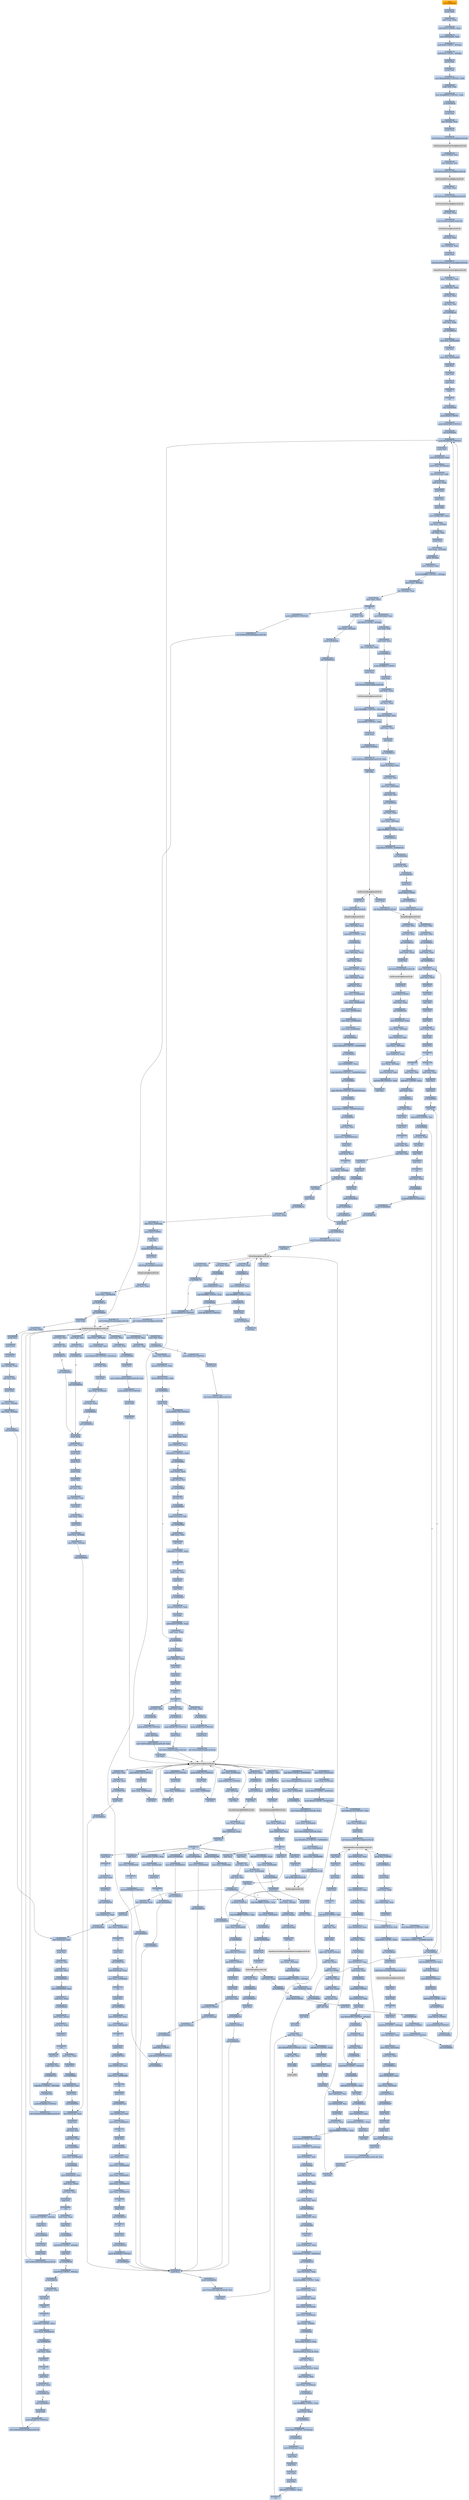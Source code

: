 digraph G {
node[shape=rectangle,style=filled,fillcolor=lightsteelblue,color=lightsteelblue]
bgcolor="transparent"
a0x00484dd2call_0x00488c6a[label="start\ncall 0x00488c6a",color="lightgrey",fillcolor="orange"];
a0x00488c6apushl_ebp[label="0x00488c6a\npushl %ebp"];
a0x00488c6bmovl_esp_ebp[label="0x00488c6b\nmovl %esp, %ebp"];
a0x00488c6dsubl_0x10UINT8_esp[label="0x00488c6d\nsubl $0x10<UINT8>, %esp"];
a0x00488c70movl_0x004aed20_eax[label="0x00488c70\nmovl 0x004aed20, %eax"];
a0x00488c75andl_0x0UINT8__8ebp_[label="0x00488c75\nandl $0x0<UINT8>, -8(%ebp)"];
a0x00488c79andl_0x0UINT8__4ebp_[label="0x00488c79\nandl $0x0<UINT8>, -4(%ebp)"];
a0x00488c7dpushl_ebx[label="0x00488c7d\npushl %ebx"];
a0x00488c7epushl_edi[label="0x00488c7e\npushl %edi"];
a0x00488c7fmovl_0xbb40e64eUINT32_edi[label="0x00488c7f\nmovl $0xbb40e64e<UINT32>, %edi"];
a0x00488c84cmpl_edi_eax[label="0x00488c84\ncmpl %edi, %eax"];
a0x00488c86movl_0xffff0000UINT32_ebx[label="0x00488c86\nmovl $0xffff0000<UINT32>, %ebx"];
a0x00488c8bje_0x00488c9a[label="0x00488c8b\nje 0x00488c9a"];
a0x00488c9apushl_esi[label="0x00488c9a\npushl %esi"];
a0x00488c9bleal__8ebp__eax[label="0x00488c9b\nleal -8(%ebp), %eax"];
a0x00488c9epushl_eax[label="0x00488c9e\npushl %eax"];
a0x00488c9fcall_GetSystemTimeAsFileTime_kernel32_dll[label="0x00488c9f\ncall GetSystemTimeAsFileTime@kernel32.dll"];
GetSystemTimeAsFileTime_kernel32_dll[label="GetSystemTimeAsFileTime@kernel32.dll",color="lightgrey",fillcolor="lightgrey"];
a0x00488ca5movl__4ebp__esi[label="0x00488ca5\nmovl -4(%ebp), %esi"];
a0x00488ca8xorl__8ebp__esi[label="0x00488ca8\nxorl -8(%ebp), %esi"];
a0x00488cabcall_GetCurrentProcessId_kernel32_dll[label="0x00488cab\ncall GetCurrentProcessId@kernel32.dll"];
GetCurrentProcessId_kernel32_dll[label="GetCurrentProcessId@kernel32.dll",color="lightgrey",fillcolor="lightgrey"];
a0x00488cb1xorl_eax_esi[label="0x00488cb1\nxorl %eax, %esi"];
a0x00488cb3call_GetCurrentThreadId_kernel32_dll[label="0x00488cb3\ncall GetCurrentThreadId@kernel32.dll"];
GetCurrentThreadId_kernel32_dll[label="GetCurrentThreadId@kernel32.dll",color="lightgrey",fillcolor="lightgrey"];
a0x00488cb9xorl_eax_esi[label="0x00488cb9\nxorl %eax, %esi"];
a0x00488cbbcall_GetTickCount_kernel32_dll[label="0x00488cbb\ncall GetTickCount@kernel32.dll"];
GetTickCount_kernel32_dll[label="GetTickCount@kernel32.dll",color="lightgrey",fillcolor="lightgrey"];
a0x00488cc1xorl_eax_esi[label="0x00488cc1\nxorl %eax, %esi"];
a0x00488cc3leal__16ebp__eax[label="0x00488cc3\nleal -16(%ebp), %eax"];
a0x00488cc6pushl_eax[label="0x00488cc6\npushl %eax"];
a0x00488cc7call_QueryPerformanceCounter_kernel32_dll[label="0x00488cc7\ncall QueryPerformanceCounter@kernel32.dll"];
QueryPerformanceCounter_kernel32_dll[label="QueryPerformanceCounter@kernel32.dll",color="lightgrey",fillcolor="lightgrey"];
a0x00488ccdmovl__12ebp__eax[label="0x00488ccd\nmovl -12(%ebp), %eax"];
a0x00488cd0xorl__16ebp__eax[label="0x00488cd0\nxorl -16(%ebp), %eax"];
a0x00488cd3xorl_eax_esi[label="0x00488cd3\nxorl %eax, %esi"];
a0x00488cd5cmpl_edi_esi[label="0x00488cd5\ncmpl %edi, %esi"];
a0x00488cd7jne_0x00488ce0[label="0x00488cd7\njne 0x00488ce0"];
a0x00488ce0testl_esi_ebx[label="0x00488ce0\ntestl %esi, %ebx"];
a0x00488ce2jne_0x00488ceb[label="0x00488ce2\njne 0x00488ceb"];
a0x00488cebmovl_esi_0x004aed20[label="0x00488ceb\nmovl %esi, 0x004aed20"];
a0x00488cf1notl_esi[label="0x00488cf1\nnotl %esi"];
a0x00488cf3movl_esi_0x004aed24[label="0x00488cf3\nmovl %esi, 0x004aed24"];
a0x00488cf9popl_esi[label="0x00488cf9\npopl %esi"];
a0x00488cfapopl_edi[label="0x00488cfa\npopl %edi"];
a0x00488cfbpopl_ebx[label="0x00488cfb\npopl %ebx"];
a0x00488cfcleave_[label="0x00488cfc\nleave "];
a0x00488cfdret[label="0x00488cfd\nret"];
a0x00484dd7jmp_0x00484bf2[label="0x00484dd7\njmp 0x00484bf2"];
a0x00484bf2pushl_0x60UINT8[label="0x00484bf2\npushl $0x60<UINT8>"];
a0x00484bf4pushl_0x4b3068UINT32[label="0x00484bf4\npushl $0x4b3068<UINT32>"];
a0x00484bf9call_0x00486d9c[label="0x00484bf9\ncall 0x00486d9c"];
a0x00486d9cpushl_0x4849a0UINT32[label="0x00486d9c\npushl $0x4849a0<UINT32>"];
a0x00486da1pushl_fs_0[label="0x00486da1\npushl %fs:0"];
a0x00486da8movl_0x10esp__eax[label="0x00486da8\nmovl 0x10(%esp), %eax"];
a0x00486dacmovl_ebp_0x10esp_[label="0x00486dac\nmovl %ebp, 0x10(%esp)"];
a0x00486db0leal_0x10esp__ebp[label="0x00486db0\nleal 0x10(%esp), %ebp"];
a0x00486db4subl_eax_esp[label="0x00486db4\nsubl %eax, %esp"];
a0x00486db6pushl_ebx[label="0x00486db6\npushl %ebx"];
a0x00486db7pushl_esi[label="0x00486db7\npushl %esi"];
a0x00486db8pushl_edi[label="0x00486db8\npushl %edi"];
a0x00486db9movl_0x004aed20_eax[label="0x00486db9\nmovl 0x004aed20, %eax"];
a0x00486dbexorl_eax__4ebp_[label="0x00486dbe\nxorl %eax, -4(%ebp)"];
a0x00486dc1xorl_ebp_eax[label="0x00486dc1\nxorl %ebp, %eax"];
a0x00486dc3pushl_eax[label="0x00486dc3\npushl %eax"];
a0x00486dc4movl_esp__24ebp_[label="0x00486dc4\nmovl %esp, -24(%ebp)"];
a0x00486dc7pushl__8ebp_[label="0x00486dc7\npushl -8(%ebp)"];
a0x00486dcamovl__4ebp__eax[label="0x00486dca\nmovl -4(%ebp), %eax"];
a0x00486dcdmovl_0xfffffffeUINT32__4ebp_[label="0x00486dcd\nmovl $0xfffffffe<UINT32>, -4(%ebp)"];
a0x00486dd4movl_eax__8ebp_[label="0x00486dd4\nmovl %eax, -8(%ebp)"];
a0x00486dd7leal__16ebp__eax[label="0x00486dd7\nleal -16(%ebp), %eax"];
a0x00486ddamovl_eax_fs_0[label="0x00486dda\nmovl %eax, %fs:0"];
a0x00486de0ret[label="0x00486de0\nret"];
a0x00484bfeandl_0x0UINT8__4ebp_[label="0x00484bfe\nandl $0x0<UINT8>, -4(%ebp)"];
a0x00484c02leal__112ebp__eax[label="0x00484c02\nleal -112(%ebp), %eax"];
a0x00484c05pushl_eax[label="0x00484c05\npushl %eax"];
a0x00484c06call_GetStartupInfoA_kernel32_dll[label="0x00484c06\ncall GetStartupInfoA@kernel32.dll"];
GetStartupInfoA_kernel32_dll[label="GetStartupInfoA@kernel32.dll",color="lightgrey",fillcolor="lightgrey"];
a0x00484c0cmovl_0xfffffffeUINT32__4ebp_[label="0x00484c0c\nmovl $0xfffffffe<UINT32>, -4(%ebp)"];
a0x00484c13movl_0x94UINT32_edi[label="0x00484c13\nmovl $0x94<UINT32>, %edi"];
a0x00484c18pushl_edi[label="0x00484c18\npushl %edi"];
a0x00484c19pushl_0x0UINT8[label="0x00484c19\npushl $0x0<UINT8>"];
a0x00484c1bmovl_GetProcessHeap_kernel32_dll_ebx[label="0x00484c1b\nmovl GetProcessHeap@kernel32.dll, %ebx"];
a0x00484c21call_ebx[label="0x00484c21\ncall %ebx"];
GetProcessHeap_kernel32_dll[label="GetProcessHeap@kernel32.dll",color="lightgrey",fillcolor="lightgrey"];
a0x00484c23pushl_eax[label="0x00484c23\npushl %eax"];
a0x00484c24call_HeapAlloc_kernel32_dll[label="0x00484c24\ncall HeapAlloc@kernel32.dll"];
HeapAlloc_kernel32_dll[label="HeapAlloc@kernel32.dll",color="lightgrey",fillcolor="lightgrey"];
a0x00484c2amovl_eax_esi[label="0x00484c2a\nmovl %eax, %esi"];
a0x00484c2ctestl_esi_esi[label="0x00484c2c\ntestl %esi, %esi"];
a0x00484c2ejne_0x00484c3d[label="0x00484c2e\njne 0x00484c3d"];
a0x00484c3dmovl_edi_esi_[label="0x00484c3d\nmovl %edi, (%esi)"];
a0x00484c3fpushl_esi[label="0x00484c3f\npushl %esi"];
a0x00484c40call_GetVersionExA_kernel32_dll[label="0x00484c40\ncall GetVersionExA@kernel32.dll"];
GetVersionExA_kernel32_dll[label="GetVersionExA@kernel32.dll",color="lightgrey",fillcolor="lightgrey"];
a0x00484c46pushl_esi[label="0x00484c46\npushl %esi"];
a0x00484c47pushl_0x0UINT8[label="0x00484c47\npushl $0x0<UINT8>"];
a0x00484c49testl_eax_eax[label="0x00484c49\ntestl %eax, %eax"];
a0x00484c4bjne_0x00484c5b[label="0x00484c4b\njne 0x00484c5b"];
a0x00484c5bmovl_0x10esi__eax[label="0x00484c5b\nmovl 0x10(%esi), %eax"];
a0x00484c5emovl_eax__32ebp_[label="0x00484c5e\nmovl %eax, -32(%ebp)"];
a0x00484c61movl_0x4esi__eax[label="0x00484c61\nmovl 0x4(%esi), %eax"];
a0x00484c64movl_eax__36ebp_[label="0x00484c64\nmovl %eax, -36(%ebp)"];
a0x00484c67movl_0x8esi__eax[label="0x00484c67\nmovl 0x8(%esi), %eax"];
a0x00484c6amovl_eax__40ebp_[label="0x00484c6a\nmovl %eax, -40(%ebp)"];
a0x00484c6dmovl_0xcesi__edi[label="0x00484c6d\nmovl 0xc(%esi), %edi"];
a0x00484c70andl_0x7fffUINT32_edi[label="0x00484c70\nandl $0x7fff<UINT32>, %edi"];
a0x00484c76call_ebx[label="0x00484c76\ncall %ebx"];
a0x00484c78pushl_eax[label="0x00484c78\npushl %eax"];
a0x00484c79call_HeapFree_kernel32_dll[label="0x00484c79\ncall HeapFree@kernel32.dll"];
HeapFree_kernel32_dll[label="HeapFree@kernel32.dll",color="lightgrey",fillcolor="lightgrey"];
a0x00484c7fmovl__32ebp__esi[label="0x00484c7f\nmovl -32(%ebp), %esi"];
a0x00484c82cmpl_0x2UINT8_esi[label="0x00484c82\ncmpl $0x2<UINT8>, %esi"];
a0x00484c85je_0x00484c8d[label="0x00484c85\nje 0x00484c8d"];
a0x00484c8dmovl__36ebp__ecx[label="0x00484c8d\nmovl -36(%ebp), %ecx"];
a0x00484c90movl_ecx_eax[label="0x00484c90\nmovl %ecx, %eax"];
a0x00484c92shll_0x8UINT8_eax[label="0x00484c92\nshll $0x8<UINT8>, %eax"];
a0x00484c95movl__40ebp__edx[label="0x00484c95\nmovl -40(%ebp), %edx"];
a0x00484c98addl_edx_eax[label="0x00484c98\naddl %edx, %eax"];
a0x00484c9amovl_esi_0x004b4628[label="0x00484c9a\nmovl %esi, 0x004b4628"];
a0x00484ca0movl_eax_0x004b4630[label="0x00484ca0\nmovl %eax, 0x004b4630"];
a0x00484ca5movl_ecx_0x004b4634[label="0x00484ca5\nmovl %ecx, 0x004b4634"];
a0x00484cabmovl_edx_0x004b4638[label="0x00484cab\nmovl %edx, 0x004b4638"];
a0x00484cb1movl_edi_0x004b462c[label="0x00484cb1\nmovl %edi, 0x004b462c"];
a0x00484cb7call_0x00484bb1[label="0x00484cb7\ncall 0x00484bb1"];
a0x00484bb1cmpw_0x5a4dUINT16_0x00400000[label="0x00484bb1\ncmpw $0x5a4d<UINT16>, 0x00400000"];
a0x00484bbajne_0x00484bef[label="0x00484bba\njne 0x00484bef"];
a0x00484bbcmovl_0x0040003c_eax[label="0x00484bbc\nmovl 0x0040003c, %eax"];
a0x00484bc1cmpl_0x4550UINT32_0x400000eax_[label="0x00484bc1\ncmpl $0x4550<UINT32>, 0x400000(%eax)"];
a0x00484bcbjne_0x00484bef[label="0x00484bcb\njne 0x00484bef"];
a0x00484bcdcmpw_0x10bUINT16_0x400018eax_[label="0x00484bcd\ncmpw $0x10b<UINT16>, 0x400018(%eax)"];
a0x00484bd6jne_0x00484bef[label="0x00484bd6\njne 0x00484bef"];
a0x00484bd8cmpl_0xeUINT8_0x400074eax_[label="0x00484bd8\ncmpl $0xe<UINT8>, 0x400074(%eax)"];
a0x00484bdfjbe_0x00484bef[label="0x00484bdf\njbe 0x00484bef"];
a0x00484be1xorl_ecx_ecx[label="0x00484be1\nxorl %ecx, %ecx"];
a0x00484be3cmpl_ecx_0x4000e8eax_[label="0x00484be3\ncmpl %ecx, 0x4000e8(%eax)"];
a0x00484be9setne_cl[label="0x00484be9\nsetne %cl"];
a0x00484becmovl_ecx_eax[label="0x00484bec\nmovl %ecx, %eax"];
a0x00484beeret[label="0x00484bee\nret"];
a0x00484cbcmovl_eax__32ebp_[label="0x00484cbc\nmovl %eax, -32(%ebp)"];
a0x00484cbfxorl_ebx_ebx[label="0x00484cbf\nxorl %ebx, %ebx"];
a0x00484cc1incl_ebx[label="0x00484cc1\nincl %ebx"];
a0x00484cc2pushl_ebx[label="0x00484cc2\npushl %ebx"];
a0x00484cc3call_0x00488c10[label="0x00484cc3\ncall 0x00488c10"];
a0x00488c10xorl_eax_eax[label="0x00488c10\nxorl %eax, %eax"];
a0x00488c12cmpl_eax_0x4esp_[label="0x00488c12\ncmpl %eax, 0x4(%esp)"];
a0x00488c16pushl_0x0UINT8[label="0x00488c16\npushl $0x0<UINT8>"];
a0x00488c18sete_al[label="0x00488c18\nsete %al"];
a0x00488c1bpushl_0x1000UINT32[label="0x00488c1b\npushl $0x1000<UINT32>"];
a0x00488c20pushl_eax[label="0x00488c20\npushl %eax"];
a0x00488c21call_HeapCreate_kernel32_dll[label="0x00488c21\ncall HeapCreate@kernel32.dll"];
HeapCreate_kernel32_dll[label="HeapCreate@kernel32.dll",color="lightgrey",fillcolor="lightgrey"];
a0x00488c27testl_eax_eax[label="0x00488c27\ntestl %eax, %eax"];
a0x00488c29movl_eax_0x004b505c[label="0x00488c29\nmovl %eax, 0x004b505c"];
a0x00488c2ejne_0x00488c33[label="0x00488c2e\njne 0x00488c33"];
a0x00488c33call_0x00488bb5[label="0x00488c33\ncall 0x00488bb5"];
a0x00488bb5pushl_ebp[label="0x00488bb5\npushl %ebp"];
a0x00488bb6movl_esp_ebp[label="0x00488bb6\nmovl %esp, %ebp"];
a0x00488bb8pushl_ecx[label="0x00488bb8\npushl %ecx"];
a0x00488bb9pushl_ecx[label="0x00488bb9\npushl %ecx"];
a0x00488bbapushl_esi[label="0x00488bba\npushl %esi"];
a0x00488bbbleal__4ebp__eax[label="0x00488bbb\nleal -4(%ebp), %eax"];
a0x00488bbexorl_esi_esi[label="0x00488bbe\nxorl %esi, %esi"];
a0x00488bc0pushl_eax[label="0x00488bc0\npushl %eax"];
a0x00488bc1movl_esi__4ebp_[label="0x00488bc1\nmovl %esi, -4(%ebp)"];
a0x00488bc4movl_esi__8ebp_[label="0x00488bc4\nmovl %esi, -8(%ebp)"];
a0x00488bc7call_0x0048464a[label="0x00488bc7\ncall 0x0048464a"];
a0x0048464amovl_0x4esp__ecx[label="0x0048464a\nmovl 0x4(%esp), %ecx"];
a0x0048464epushl_esi[label="0x0048464e\npushl %esi"];
a0x0048464fxorl_esi_esi[label="0x0048464f\nxorl %esi, %esi"];
a0x00484651cmpl_esi_ecx[label="0x00484651\ncmpl %esi, %ecx"];
a0x00484653jne_0x00484672[label="0x00484653\njne 0x00484672"];
a0x00484672movl_0x004b4628_eax[label="0x00484672\nmovl 0x004b4628, %eax"];
a0x00484677cmpl_esi_eax[label="0x00484677\ncmpl %esi, %eax"];
a0x00484679je_0x00484655[label="0x00484679\nje 0x00484655"];
a0x0048467bmovl_eax_ecx_[label="0x0048467b\nmovl %eax, (%ecx)"];
a0x0048467dxorl_eax_eax[label="0x0048467d\nxorl %eax, %eax"];
a0x0048467fpopl_esi[label="0x0048467f\npopl %esi"];
a0x00484680ret[label="0x00484680\nret"];
a0x00488bcctestl_eax_eax[label="0x00488bcc\ntestl %eax, %eax"];
a0x00488bcepopl_ecx[label="0x00488bce\npopl %ecx"];
a0x00488bcfje_0x00488bde[label="0x00488bcf\nje 0x00488bde"];
a0x00488bdeleal__8ebp__eax[label="0x00488bde\nleal -8(%ebp), %eax"];
a0x00488be1pushl_eax[label="0x00488be1\npushl %eax"];
a0x00488be2call_0x00484681[label="0x00488be2\ncall 0x00484681"];
a0x00484681movl_0x4esp__eax[label="0x00484681\nmovl 0x4(%esp), %eax"];
a0x00484685pushl_esi[label="0x00484685\npushl %esi"];
a0x00484686xorl_esi_esi[label="0x00484686\nxorl %esi, %esi"];
a0x00484688cmpl_esi_eax[label="0x00484688\ncmpl %esi, %eax"];
a0x0048468ajne_0x004846a9[label="0x0048468a\njne 0x004846a9"];
a0x004846a9cmpl_esi_0x004b4628[label="0x004846a9\ncmpl %esi, 0x004b4628"];
a0x004846afje_0x0048468c[label="0x004846af\nje 0x0048468c"];
a0x004846b1movl_0x004b4634_ecx[label="0x004846b1\nmovl 0x004b4634, %ecx"];
a0x004846b7movl_ecx_eax_[label="0x004846b7\nmovl %ecx, (%eax)"];
a0x004846b9xorl_eax_eax[label="0x004846b9\nxorl %eax, %eax"];
a0x004846bbpopl_esi[label="0x004846bb\npopl %esi"];
a0x004846bcret[label="0x004846bc\nret"];
a0x00488be7testl_eax_eax[label="0x00488be7\ntestl %eax, %eax"];
a0x00488be9popl_ecx[label="0x00488be9\npopl %ecx"];
a0x00488beaje_0x00488bf9[label="0x00488bea\nje 0x00488bf9"];
a0x00488bf9cmpl_0x2UINT8__4ebp_[label="0x00488bf9\ncmpl $0x2<UINT8>, -4(%ebp)"];
a0x00488bfdpopl_esi[label="0x00488bfd\npopl %esi"];
a0x00488bfejne_0x00488c0b[label="0x00488bfe\njne 0x00488c0b"];
a0x00488c00cmpl_0x5UINT8__8ebp_[label="0x00488c00\ncmpl $0x5<UINT8>, -8(%ebp)"];
a0x00488c04jb_0x00488c0b[label="0x00488c04\njb 0x00488c0b"];
a0x00488c06xorl_eax_eax[label="0x00488c06\nxorl %eax, %eax"];
a0x00488c08incl_eax[label="0x00488c08\nincl %eax"];
a0x00488c09leave_[label="0x00488c09\nleave "];
a0x00488c0aret[label="0x00488c0a\nret"];
a0x00488c38cmpl_0x3UINT8_eax[label="0x00488c38\ncmpl $0x3<UINT8>, %eax"];
a0x00488c3bmovl_eax_0x004b6120[label="0x00488c3b\nmovl %eax, 0x004b6120"];
a0x00488c40jne_0x00488c66[label="0x00488c40\njne 0x00488c66"];
a0x00488c66xorl_eax_eax[label="0x00488c66\nxorl %eax, %eax"];
a0x00488c68incl_eax[label="0x00488c68\nincl %eax"];
a0x00488c69ret[label="0x00488c69\nret"];
a0x00484cc8popl_ecx[label="0x00484cc8\npopl %ecx"];
a0x00484cc9testl_eax_eax[label="0x00484cc9\ntestl %eax, %eax"];
a0x00484ccbjne_0x00484cd5[label="0x00484ccb\njne 0x00484cd5"];
a0x00484cd5call_0x00486495[label="0x00484cd5\ncall 0x00486495"];
a0x00486495pushl_edi[label="0x00486495\npushl %edi"];
a0x00486496pushl_0x4b013cUINT32[label="0x00486496\npushl $0x4b013c<UINT32>"];
a0x0048649bcall_GetModuleHandleA_kernel32_dll[label="0x0048649b\ncall GetModuleHandleA@kernel32.dll"];
GetModuleHandleA_kernel32_dll[label="GetModuleHandleA@kernel32.dll",color="lightgrey",fillcolor="lightgrey"];
a0x004864a1movl_eax_edi[label="0x004864a1\nmovl %eax, %edi"];
a0x004864a3testl_edi_edi[label="0x004864a3\ntestl %edi, %edi"];
a0x004864a5jne_0x004864b0[label="0x004864a5\njne 0x004864b0"];
a0x004864b0pushl_esi[label="0x004864b0\npushl %esi"];
a0x004864b1movl_GetProcAddress_kernel32_dll_esi[label="0x004864b1\nmovl GetProcAddress@kernel32.dll, %esi"];
a0x004864b7pushl_0x4b17dcUINT32[label="0x004864b7\npushl $0x4b17dc<UINT32>"];
a0x004864bcpushl_edi[label="0x004864bc\npushl %edi"];
a0x004864bdcall_esi[label="0x004864bd\ncall %esi"];
GetProcAddress_kernel32_dll[label="GetProcAddress@kernel32.dll",color="lightgrey",fillcolor="lightgrey"];
a0x004864bfpushl_0x4b17d0UINT32[label="0x004864bf\npushl $0x4b17d0<UINT32>"];
a0x004864c4pushl_edi[label="0x004864c4\npushl %edi"];
a0x004864c5movl_eax_0x004b49e4[label="0x004864c5\nmovl %eax, 0x004b49e4"];
a0x004864cacall_esi[label="0x004864ca\ncall %esi"];
a0x004864ccpushl_0x4b17c4UINT32[label="0x004864cc\npushl $0x4b17c4<UINT32>"];
a0x004864d1pushl_edi[label="0x004864d1\npushl %edi"];
a0x004864d2movl_eax_0x004b49e8[label="0x004864d2\nmovl %eax, 0x004b49e8"];
a0x004864d7call_esi[label="0x004864d7\ncall %esi"];
a0x004864d9pushl_0x4b17bcUINT32[label="0x004864d9\npushl $0x4b17bc<UINT32>"];
a0x004864depushl_edi[label="0x004864de\npushl %edi"];
a0x004864dfmovl_eax_0x004b49ec[label="0x004864df\nmovl %eax, 0x004b49ec"];
a0x004864e4call_esi[label="0x004864e4\ncall %esi"];
a0x004864e6cmpl_0x0UINT8_0x004b49e4[label="0x004864e6\ncmpl $0x0<UINT8>, 0x004b49e4"];
a0x004864edmovl_TlsSetValue_kernel32_dll_esi[label="0x004864ed\nmovl TlsSetValue@kernel32.dll, %esi"];
a0x004864f3movl_eax_0x004b49f0[label="0x004864f3\nmovl %eax, 0x004b49f0"];
a0x004864f8je_0x00486510[label="0x004864f8\nje 0x00486510"];
a0x00486510movl_TlsGetValue_kernel32_dll_eax[label="0x00486510\nmovl TlsGetValue@kernel32.dll, %eax"];
a0x00486515movl_eax_0x004b49e8[label="0x00486515\nmovl %eax, 0x004b49e8"];
a0x0048651amovl_TlsFree_kernel32_dll_eax[label="0x0048651a\nmovl TlsFree@kernel32.dll, %eax"];
a0x0048651fmovl_0x4861aeUINT32_0x004b49e4[label="0x0048651f\nmovl $0x4861ae<UINT32>, 0x004b49e4"];
a0x00486529movl_esi_0x004b49ec[label="0x00486529\nmovl %esi, 0x004b49ec"];
a0x0048652fmovl_eax_0x004b49f0[label="0x0048652f\nmovl %eax, 0x004b49f0"];
a0x00486534call_TlsAlloc_kernel32_dll[label="0x00486534\ncall TlsAlloc@kernel32.dll"];
TlsAlloc_kernel32_dll[label="TlsAlloc@kernel32.dll",color="lightgrey",fillcolor="lightgrey"];
a0x0048653acmpl_0xffffffffUINT8_eax[label="0x0048653a\ncmpl $0xffffffff<UINT8>, %eax"];
a0x0048653dmovl_eax_0x004af434[label="0x0048653d\nmovl %eax, 0x004af434"];
a0x00486542je_0x00486614[label="0x00486542\nje 0x00486614"];
a0x00486548pushl_0x004b49e8[label="0x00486548\npushl 0x004b49e8"];
a0x0048654epushl_eax[label="0x0048654e\npushl %eax"];
a0x0048654fcall_esi[label="0x0048654f\ncall %esi"];
TlsSetValue_kernel32_dll[label="TlsSetValue@kernel32.dll",color="lightgrey",fillcolor="lightgrey"];
a0x00486551testl_eax_eax[label="0x00486551\ntestl %eax, %eax"];
a0x00486553je_0x00486614[label="0x00486553\nje 0x00486614"];
a0x00486559call_0x00484871[label="0x00486559\ncall 0x00484871"];
a0x00484871pushl_esi[label="0x00484871\npushl %esi"];
a0x00484872call_0x00486137[label="0x00484872\ncall 0x00486137"];
a0x00486137pushl_0x0UINT8[label="0x00486137\npushl $0x0<UINT8>"];
a0x00486139call_0x004860c9[label="0x00486139\ncall 0x004860c9"];
a0x004860c9pushl_esi[label="0x004860c9\npushl %esi"];
a0x004860capushl_0x004af434[label="0x004860ca\npushl 0x004af434"];
a0x004860d0movl_TlsGetValue_kernel32_dll_esi[label="0x004860d0\nmovl TlsGetValue@kernel32.dll, %esi"];
a0x004860d6call_esi[label="0x004860d6\ncall %esi"];
TlsGetValue_kernel32_dll[label="TlsGetValue@kernel32.dll",color="lightgrey",fillcolor="lightgrey"];
a0x004860d8testl_eax_eax[label="0x004860d8\ntestl %eax, %eax"];
a0x004860daje_0x004860fd[label="0x004860da\nje 0x004860fd"];
a0x004860dcmovl_0x004af430_eax[label="0x004860dc\nmovl 0x004af430, %eax"];
a0x004860e1cmpl_0xffffffffUINT8_eax[label="0x004860e1\ncmpl $0xffffffff<UINT8>, %eax"];
a0x004860e4je_0x004860fd[label="0x004860e4\nje 0x004860fd"];
a0x004860fdpushl_0x4b013cUINT32[label="0x004860fd\npushl $0x4b013c<UINT32>"];
a0x00486102call_GetModuleHandleA_kernel32_dll[label="0x00486102\ncall GetModuleHandleA@kernel32.dll"];
a0x00486108movl_eax_esi[label="0x00486108\nmovl %eax, %esi"];
a0x0048610atestl_esi_esi[label="0x0048610a\ntestl %esi, %esi"];
a0x0048610cje_0x00486131[label="0x0048610c\nje 0x00486131"];
a0x0048610ecall_0x0048605d[label="0x0048610e\ncall 0x0048605d"];
a0x0048605dpushl_ebp[label="0x0048605d\npushl %ebp"];
a0x0048605emovl_esp_ebp[label="0x0048605e\nmovl %esp, %ebp"];
a0x00486060pushl_ecx[label="0x00486060\npushl %ecx"];
a0x00486061pushl_ecx[label="0x00486061\npushl %ecx"];
a0x00486062pushl_ebx[label="0x00486062\npushl %ebx"];
a0x00486063pushl_esi[label="0x00486063\npushl %esi"];
a0x00486064xorl_esi_esi[label="0x00486064\nxorl %esi, %esi"];
a0x00486066leal__4ebp__eax[label="0x00486066\nleal -4(%ebp), %eax"];
a0x00486069incl_esi[label="0x00486069\nincl %esi"];
a0x0048606axorl_ebx_ebx[label="0x0048606a\nxorl %ebx, %ebx"];
a0x0048606cpushl_eax[label="0x0048606c\npushl %eax"];
a0x0048606dmovl_esi__8ebp_[label="0x0048606d\nmovl %esi, -8(%ebp)"];
a0x00486070movl_ebx__4ebp_[label="0x00486070\nmovl %ebx, -4(%ebp)"];
a0x00486073call_0x00484681[label="0x00486073\ncall 0x00484681"];
a0x00486078cmpl_0x5UINT8__4ebp_[label="0x00486078\ncmpl $0x5<UINT8>, -4(%ebp)"];
a0x0048607cpopl_ecx[label="0x0048607c\npopl %ecx"];
a0x0048607djle_0x00486083[label="0x0048607d\njle 0x00486083"];
a0x00486083pushl_edi[label="0x00486083\npushl %edi"];
a0x00486084pushl_ebx[label="0x00486084\npushl %ebx"];
a0x00486085call_GetModuleHandleA_kernel32_dll[label="0x00486085\ncall GetModuleHandleA@kernel32.dll"];
a0x0048608bmovl_0x3ceax__esi[label="0x0048608b\nmovl 0x3c(%eax), %esi"];
a0x0048608eaddl_eax_esi[label="0x0048608e\naddl %eax, %esi"];
a0x00486090cmpw_bx_0x6esi_[label="0x00486090\ncmpw %bx, 0x6(%esi)"];
a0x00486094movzwl_0x14esi__eax[label="0x00486094\nmovzwl 0x14(%esi), %eax"];
a0x00486098leal_0x18eaxesi__edi[label="0x00486098\nleal 0x18(%eax,%esi), %edi"];
a0x0048609cjbe_0x004860c1[label="0x0048609c\njbe 0x004860c1"];
a0x0048609epushl_edi[label="0x0048609e\npushl %edi"];
a0x0048609fpushl_0x4b1794UINT32[label="0x0048609f\npushl $0x4b1794<UINT32>"];
a0x004860a4call_0x00489870[label="0x004860a4\ncall 0x00489870"];
a0x00489870movl_0x4esp__edx[label="0x00489870\nmovl 0x4(%esp), %edx"];
a0x00489874movl_0x8esp__ecx[label="0x00489874\nmovl 0x8(%esp), %ecx"];
a0x00489878testl_0x3UINT32_edx[label="0x00489878\ntestl $0x3<UINT32>, %edx"];
a0x0048987ejne_0x004898bc[label="0x0048987e\njne 0x004898bc"];
a0x00489880movl_edx__eax[label="0x00489880\nmovl (%edx), %eax"];
a0x00489882cmpb_ecx__al[label="0x00489882\ncmpb (%ecx), %al"];
a0x00489884jne_0x004898b4[label="0x00489884\njne 0x004898b4"];
a0x00489886orb_al_al[label="0x00489886\norb %al, %al"];
a0x00489888je_0x004898b0[label="0x00489888\nje 0x004898b0"];
a0x0048988acmpb_0x1ecx__ah[label="0x0048988a\ncmpb 0x1(%ecx), %ah"];
a0x0048988djne_0x004898b4[label="0x0048988d\njne 0x004898b4"];
a0x004898b4sbbl_eax_eax[label="0x004898b4\nsbbl %eax, %eax"];
a0x004898b6shll_eax[label="0x004898b6\nshll %eax"];
a0x004898b8addl_0x1UINT8_eax[label="0x004898b8\naddl $0x1<UINT8>, %eax"];
a0x004898bbret[label="0x004898bb\nret"];
a0x004860a9testl_eax_eax[label="0x004860a9\ntestl %eax, %eax"];
a0x004860abpopl_ecx[label="0x004860ab\npopl %ecx"];
a0x004860acpopl_ecx[label="0x004860ac\npopl %ecx"];
a0x004860adje_0x004860bd[label="0x004860ad\nje 0x004860bd"];
a0x004860afmovzwl_0x6esi__eax[label="0x004860af\nmovzwl 0x6(%esi), %eax"];
a0x004860b3incl_ebx[label="0x004860b3\nincl %ebx"];
a0x004860b4addl_0x28UINT8_edi[label="0x004860b4\naddl $0x28<UINT8>, %edi"];
a0x004860b7cmpl_eax_ebx[label="0x004860b7\ncmpl %eax, %ebx"];
a0x004860b9jb_0x0048609e[label="0x004860b9\njb 0x0048609e"];
a0x004860bbjmp_0x004860c1[label="0x004860bb\njmp 0x004860c1"];
a0x004860c1movl__8ebp__eax[label="0x004860c1\nmovl -8(%ebp), %eax"];
a0x004860c4popl_edi[label="0x004860c4\npopl %edi"];
a0x004860c5popl_esi[label="0x004860c5\npopl %esi"];
a0x004860c6popl_ebx[label="0x004860c6\npopl %ebx"];
a0x004860c7leave_[label="0x004860c7\nleave "];
a0x004860c8ret[label="0x004860c8\nret"];
a0x00486113testl_eax_eax[label="0x00486113\ntestl %eax, %eax"];
a0x00486115je_0x00486131[label="0x00486115\nje 0x00486131"];
a0x00486117pushl_0x4b179cUINT32[label="0x00486117\npushl $0x4b179c<UINT32>"];
a0x0048611cpushl_esi[label="0x0048611c\npushl %esi"];
a0x0048611dcall_GetProcAddress_kernel32_dll[label="0x0048611d\ncall GetProcAddress@kernel32.dll"];
a0x00486123testl_eax_eax[label="0x00486123\ntestl %eax, %eax"];
a0x00486125je_0x00486131[label="0x00486125\nje 0x00486131"];
a0x00486127pushl_0x8esp_[label="0x00486127\npushl 0x8(%esp)"];
a0x0048612bcall_eax[label="0x0048612b\ncall %eax"];
EncodePointer_KERNEL32_DLL[label="EncodePointer@KERNEL32.DLL",color="lightgrey",fillcolor="lightgrey"];
a0x0048612dmovl_eax_0x8esp_[label="0x0048612d\nmovl %eax, 0x8(%esp)"];
a0x00486131movl_0x8esp__eax[label="0x00486131\nmovl 0x8(%esp), %eax"];
a0x00486135popl_esi[label="0x00486135\npopl %esi"];
a0x00486136ret[label="0x00486136\nret"];
a0x0048613epopl_ecx[label="0x0048613e\npopl %ecx"];
a0x0048613fret[label="0x0048613f\nret"];
a0x00484877movl_eax_esi[label="0x00484877\nmovl %eax, %esi"];
a0x00484879pushl_esi[label="0x00484879\npushl %esi"];
a0x0048487acall_0x0048493d[label="0x0048487a\ncall 0x0048493d"];
a0x0048493dmovl_0x4esp__eax[label="0x0048493d\nmovl 0x4(%esp), %eax"];
a0x00484941movl_eax_0x004b466c[label="0x00484941\nmovl %eax, 0x004b466c"];
a0x00484946ret[label="0x00484946\nret"];
a0x0048487fpushl_esi[label="0x0048487f\npushl %esi"];
a0x00484880call_0x004871bc[label="0x00484880\ncall 0x004871bc"];
a0x004871bcmovl_0x4esp__eax[label="0x004871bc\nmovl 0x4(%esp), %eax"];
a0x004871c0movl_eax_0x004b4e8c[label="0x004871c0\nmovl %eax, 0x004b4e8c"];
a0x004871c5ret[label="0x004871c5\nret"];
a0x00484885pushl_esi[label="0x00484885\npushl %esi"];
a0x00484886call_0x00486a4f[label="0x00484886\ncall 0x00486a4f"];
a0x00486a4fmovl_0x4esp__eax[label="0x00486a4f\nmovl 0x4(%esp), %eax"];
a0x00486a53movl_eax_0x004b4e60[label="0x00486a53\nmovl %eax, 0x004b4e60"];
a0x00486a58ret[label="0x00486a58\nret"];
a0x0048488bpushl_esi[label="0x0048488b\npushl %esi"];
a0x0048488ccall_0x004871b2[label="0x0048488c\ncall 0x004871b2"];
a0x004871b2movl_0x4esp__eax[label="0x004871b2\nmovl 0x4(%esp), %eax"];
a0x004871b6movl_eax_0x004b4e88[label="0x004871b6\nmovl %eax, 0x004b4e88"];
a0x004871bbret[label="0x004871bb\nret"];
a0x00484891pushl_esi[label="0x00484891\npushl %esi"];
a0x00484892call_0x004871a8[label="0x00484892\ncall 0x004871a8"];
a0x004871a8movl_0x4esp__eax[label="0x004871a8\nmovl 0x4(%esp), %eax"];
a0x004871acmovl_eax_0x004b4e7c[label="0x004871ac\nmovl %eax, 0x004b4e7c"];
a0x004871b1ret[label="0x004871b1\nret"];
a0x00484897pushl_esi[label="0x00484897\npushl %esi"];
a0x00484898call_0x00486f9e[label="0x00484898\ncall 0x00486f9e"];
a0x00486f9emovl_0x4esp__eax[label="0x00486f9e\nmovl 0x4(%esp), %eax"];
a0x00486fa2movl_eax_0x004b4e68[label="0x00486fa2\nmovl %eax, 0x004b4e68"];
a0x00486fa7movl_eax_0x004b4e6c[label="0x00486fa7\nmovl %eax, 0x004b4e6c"];
a0x00486facmovl_eax_0x004b4e70[label="0x00486fac\nmovl %eax, 0x004b4e70"];
a0x00486fb1movl_eax_0x004b4e74[label="0x00486fb1\nmovl %eax, 0x004b4e74"];
a0x00486fb6ret[label="0x00486fb6\nret"];
a0x0048489dpushl_esi[label="0x0048489d\npushl %esi"];
a0x0048489ecall_0x00486e3f[label="0x0048489e\ncall 0x00486e3f"];
a0x00486e3fret[label="0x00486e3f\nret"];
a0x004848a3pushl_esi[label="0x004848a3\npushl %esi"];
a0x004848a4call_0x00486e2e[label="0x004848a4\ncall 0x00486e2e"];
a0x00486e2epushl_0x486df5UINT32[label="0x00486e2e\npushl $0x486df5<UINT32>"];
a0x00486e33call_0x004860c9[label="0x00486e33\ncall 0x004860c9"];
a0x00486e38popl_ecx[label="0x00486e38\npopl %ecx"];
a0x00486e39movl_eax_0x004b4e64[label="0x00486e39\nmovl %eax, 0x004b4e64"];
a0x00486e3eret[label="0x00486e3e\nret"];
a0x004848a9pushl_0x484842UINT32[label="0x004848a9\npushl $0x484842<UINT32>"];
a0x004848aecall_0x004860c9[label="0x004848ae\ncall 0x004860c9"];
a0x004848b3addl_0x24UINT8_esp[label="0x004848b3\naddl $0x24<UINT8>, %esp"];
a0x004848b6movl_eax_0x004aed30[label="0x004848b6\nmovl %eax, 0x004aed30"];
a0x004848bbpopl_esi[label="0x004848bb\npopl %esi"];
a0x004848bcret[label="0x004848bc\nret"];
a0x0048655epushl_0x004b49e4[label="0x0048655e\npushl 0x004b49e4"];
a0x00486564call_0x004860c9[label="0x00486564\ncall 0x004860c9"];
a0x00486569pushl_0x004b49e8[label="0x00486569\npushl 0x004b49e8"];
a0x0048656fmovl_eax_0x004b49e4[label="0x0048656f\nmovl %eax, 0x004b49e4"];
a0x00486574call_0x004860c9[label="0x00486574\ncall 0x004860c9"];
a0x00486579pushl_0x004b49ec[label="0x00486579\npushl 0x004b49ec"];
a0x0048657fmovl_eax_0x004b49e8[label="0x0048657f\nmovl %eax, 0x004b49e8"];
a0x00486584call_0x004860c9[label="0x00486584\ncall 0x004860c9"];
a0x00486589pushl_0x004b49f0[label="0x00486589\npushl 0x004b49f0"];
a0x0048658fmovl_eax_0x004b49ec[label="0x0048658f\nmovl %eax, 0x004b49ec"];
a0x00486594call_0x004860c9[label="0x00486594\ncall 0x004860c9"];
a0x00486599addl_0x10UINT8_esp[label="0x00486599\naddl $0x10<UINT8>, %esp"];
a0x0048659cmovl_eax_0x004b49f0[label="0x0048659c\nmovl %eax, 0x004b49f0"];
a0x004865a1call_0x004868a8[label="0x004865a1\ncall 0x004868a8"];
a0x004868a8pushl_esi[label="0x004868a8\npushl %esi"];
a0x004868a9pushl_edi[label="0x004868a9\npushl %edi"];
a0x004868aaxorl_esi_esi[label="0x004868aa\nxorl %esi, %esi"];
a0x004868acmovl_0x4b4d10UINT32_edi[label="0x004868ac\nmovl $0x4b4d10<UINT32>, %edi"];
a0x004868b1cmpl_0x1UINT8_0x4af4f4esi8_[label="0x004868b1\ncmpl $0x1<UINT8>, 0x4af4f4(,%esi,8)"];
a0x004868b9jne_0x004868d9[label="0x004868b9\njne 0x004868d9"];
a0x004868bbleal_0x4af4f0esi8__eax[label="0x004868bb\nleal 0x4af4f0(,%esi,8), %eax"];
a0x004868c2movl_edi_eax_[label="0x004868c2\nmovl %edi, (%eax)"];
a0x004868c4pushl_0xfa0UINT32[label="0x004868c4\npushl $0xfa0<UINT32>"];
a0x004868c9pushl_eax_[label="0x004868c9\npushl (%eax)"];
a0x004868cbaddl_0x18UINT8_edi[label="0x004868cb\naddl $0x18<UINT8>, %edi"];
a0x004868cecall_0x004871d6[label="0x004868ce\ncall 0x004871d6"];
a0x004871d6pushl_0x14UINT8[label="0x004871d6\npushl $0x14<UINT8>"];
a0x004871d8pushl_0x4b3238UINT32[label="0x004871d8\npushl $0x4b3238<UINT32>"];
a0x004871ddcall_0x00486d9c[label="0x004871dd\ncall 0x00486d9c"];
a0x004871e2xorl_edi_edi[label="0x004871e2\nxorl %edi, %edi"];
a0x004871e4movl_edi__28ebp_[label="0x004871e4\nmovl %edi, -28(%ebp)"];
a0x004871e7pushl_0x004b4e8c[label="0x004871e7\npushl 0x004b4e8c"];
a0x004871edcall_0x00486140[label="0x004871ed\ncall 0x00486140"];
a0x00486140pushl_esi[label="0x00486140\npushl %esi"];
a0x00486141pushl_0x004af434[label="0x00486141\npushl 0x004af434"];
a0x00486147movl_TlsGetValue_kernel32_dll_esi[label="0x00486147\nmovl TlsGetValue@kernel32.dll, %esi"];
a0x0048614dcall_esi[label="0x0048614d\ncall %esi"];
a0x0048614ftestl_eax_eax[label="0x0048614f\ntestl %eax, %eax"];
a0x00486151je_0x00486174[label="0x00486151\nje 0x00486174"];
a0x00486153movl_0x004af430_eax[label="0x00486153\nmovl 0x004af430, %eax"];
a0x00486158cmpl_0xffffffffUINT8_eax[label="0x00486158\ncmpl $0xffffffff<UINT8>, %eax"];
a0x0048615bje_0x00486174[label="0x0048615b\nje 0x00486174"];
a0x00486174pushl_0x4b013cUINT32[label="0x00486174\npushl $0x4b013c<UINT32>"];
a0x00486179call_GetModuleHandleA_kernel32_dll[label="0x00486179\ncall GetModuleHandleA@kernel32.dll"];
a0x0048617fmovl_eax_esi[label="0x0048617f\nmovl %eax, %esi"];
a0x00486181testl_esi_esi[label="0x00486181\ntestl %esi, %esi"];
a0x00486183je_0x004861a8[label="0x00486183\nje 0x004861a8"];
a0x00486185call_0x0048605d[label="0x00486185\ncall 0x0048605d"];
a0x0048618atestl_eax_eax[label="0x0048618a\ntestl %eax, %eax"];
a0x0048618cje_0x004861a8[label="0x0048618c\nje 0x004861a8"];
a0x0048618epushl_0x4b17acUINT32[label="0x0048618e\npushl $0x4b17ac<UINT32>"];
a0x00486193pushl_esi[label="0x00486193\npushl %esi"];
a0x00486194call_GetProcAddress_kernel32_dll[label="0x00486194\ncall GetProcAddress@kernel32.dll"];
a0x0048619atestl_eax_eax[label="0x0048619a\ntestl %eax, %eax"];
a0x0048619cje_0x004861a8[label="0x0048619c\nje 0x004861a8"];
a0x0048619epushl_0x8esp_[label="0x0048619e\npushl 0x8(%esp)"];
a0x004861a2call_eax[label="0x004861a2\ncall %eax"];
DecodePointer_KERNEL32_DLL[label="DecodePointer@KERNEL32.DLL",color="lightgrey",fillcolor="lightgrey"];
a0x004861a4movl_eax_0x8esp_[label="0x004861a4\nmovl %eax, 0x8(%esp)"];
a0x004861a8movl_0x8esp__eax[label="0x004861a8\nmovl 0x8(%esp), %eax"];
a0x004861acpopl_esi[label="0x004861ac\npopl %esi"];
a0x004861adret[label="0x004861ad\nret"];
a0x004871f2popl_ecx[label="0x004871f2\npopl %ecx"];
a0x004871f3movl_eax_esi[label="0x004871f3\nmovl %eax, %esi"];
a0x004871f5cmpl_edi_esi[label="0x004871f5\ncmpl %edi, %esi"];
a0x004871f7jne_0x0048724c[label="0x004871f7\njne 0x0048724c"];
a0x004871f9leal__28ebp__eax[label="0x004871f9\nleal -28(%ebp), %eax"];
a0x004871fcpushl_eax[label="0x004871fc\npushl %eax"];
a0x004871fdcall_0x0048464a[label="0x004871fd\ncall 0x0048464a"];
a0x00487202popl_ecx[label="0x00487202\npopl %ecx"];
a0x00487203cmpl_edi_eax[label="0x00487203\ncmpl %edi, %eax"];
a0x00487205je_0x00487214[label="0x00487205\nje 0x00487214"];
a0x00487214cmpl_0x1UINT8__28ebp_[label="0x00487214\ncmpl $0x1<UINT8>, -28(%ebp)"];
a0x00487218je_0x0048723b[label="0x00487218\nje 0x0048723b"];
a0x0048721apushl_0x4b03bcUINT32[label="0x0048721a\npushl $0x4b03bc<UINT32>"];
a0x0048721fcall_GetModuleHandleA_kernel32_dll[label="0x0048721f\ncall GetModuleHandleA@kernel32.dll"];
a0x00487225cmpl_edi_eax[label="0x00487225\ncmpl %edi, %eax"];
a0x00487227je_0x0048723b[label="0x00487227\nje 0x0048723b"];
a0x00487229pushl_0x4b1dacUINT32[label="0x00487229\npushl $0x4b1dac<UINT32>"];
a0x0048722epushl_eax[label="0x0048722e\npushl %eax"];
a0x0048722fcall_GetProcAddress_kernel32_dll[label="0x0048722f\ncall GetProcAddress@kernel32.dll"];
a0x00487235movl_eax_esi[label="0x00487235\nmovl %eax, %esi"];
a0x00487237cmpl_edi_esi[label="0x00487237\ncmpl %edi, %esi"];
a0x00487239jne_0x00487240[label="0x00487239\njne 0x00487240"];
a0x00487240pushl_esi[label="0x00487240\npushl %esi"];
a0x00487241call_0x004860c9[label="0x00487241\ncall 0x004860c9"];
a0x00487246popl_ecx[label="0x00487246\npopl %ecx"];
a0x00487247movl_eax_0x004b4e8c[label="0x00487247\nmovl %eax, 0x004b4e8c"];
a0x0048724cmovl_edi__4ebp_[label="0x0048724c\nmovl %edi, -4(%ebp)"];
a0x0048724fpushl_0xcebp_[label="0x0048724f\npushl 0xc(%ebp)"];
a0x00487252pushl_0x8ebp_[label="0x00487252\npushl 0x8(%ebp)"];
a0x00487255call_esi[label="0x00487255\ncall %esi"];
InitializeCriticalSectionAndSpinCount_kernel32_dll[label="InitializeCriticalSectionAndSpinCount@kernel32.dll",color="lightgrey",fillcolor="lightgrey"];
a0x00487257movl_eax__32ebp_[label="0x00487257\nmovl %eax, -32(%ebp)"];
a0x0048725ajmp_0x0048728b[label="0x0048725a\njmp 0x0048728b"];
a0x0048728bmovl_0xfffffffeUINT32__4ebp_[label="0x0048728b\nmovl $0xfffffffe<UINT32>, -4(%ebp)"];
a0x00487292movl__32ebp__eax[label="0x00487292\nmovl -32(%ebp), %eax"];
a0x00487295call_0x00486de1[label="0x00487295\ncall 0x00486de1"];
a0x00486de1movl__16ebp__ecx[label="0x00486de1\nmovl -16(%ebp), %ecx"];
a0x00486de4movl_ecx_fs_0[label="0x00486de4\nmovl %ecx, %fs:0"];
a0x00486debpopl_ecx[label="0x00486deb\npopl %ecx"];
a0x00486decpopl_edi[label="0x00486dec\npopl %edi"];
a0x00486dedpopl_edi[label="0x00486ded\npopl %edi"];
a0x00486deepopl_esi[label="0x00486dee\npopl %esi"];
a0x00486defpopl_ebx[label="0x00486def\npopl %ebx"];
a0x00486df0movl_ebp_esp[label="0x00486df0\nmovl %ebp, %esp"];
a0x00486df2popl_ebp[label="0x00486df2\npopl %ebp"];
a0x00486df3pushl_ecx[label="0x00486df3\npushl %ecx"];
a0x00486df4ret[label="0x00486df4\nret"];
a0x0048729aret[label="0x0048729a\nret"];
a0x004868d3testl_eax_eax[label="0x004868d3\ntestl %eax, %eax"];
a0x004868d5popl_ecx[label="0x004868d5\npopl %ecx"];
a0x004868d6popl_ecx[label="0x004868d6\npopl %ecx"];
a0x004868d7je_0x004868e5[label="0x004868d7\nje 0x004868e5"];
a0x004868d9incl_esi[label="0x004868d9\nincl %esi"];
a0x004868dacmpl_0x24UINT8_esi[label="0x004868da\ncmpl $0x24<UINT8>, %esi"];
a0x004868ddjl_0x004868b1[label="0x004868dd\njl 0x004868b1"];
a0x004868dfxorl_eax_eax[label="0x004868df\nxorl %eax, %eax"];
a0x004868e1incl_eax[label="0x004868e1\nincl %eax"];
a0x004868e2popl_edi[label="0x004868e2\npopl %edi"];
a0x004868e3popl_esi[label="0x004868e3\npopl %esi"];
a0x004868e4ret[label="0x004868e4\nret"];
a0x004865a6testl_eax_eax[label="0x004865a6\ntestl %eax, %eax"];
a0x004865a8je_0x0048660f[label="0x004865a8\nje 0x0048660f"];
a0x004865aapushl_0x486374UINT32[label="0x004865aa\npushl $0x486374<UINT32>"];
a0x004865afpushl_0x004b49e4[label="0x004865af\npushl 0x004b49e4"];
a0x004865b5call_0x00486140[label="0x004865b5\ncall 0x00486140"];
a0x004865bapopl_ecx[label="0x004865ba\npopl %ecx"];
a0x004865bbcall_eax[label="0x004865bb\ncall %eax"];
a0x004861aecall_TlsAlloc_kernel32_dll[label="0x004861ae\ncall TlsAlloc@kernel32.dll"];
a0x004861b4ret_0x4UINT16[label="0x004861b4\nret $0x4<UINT16>"];
a0x004865bdcmpl_0xffffffffUINT8_eax[label="0x004865bd\ncmpl $0xffffffff<UINT8>, %eax"];
a0x004865c0movl_eax_0x004af430[label="0x004865c0\nmovl %eax, 0x004af430"];
a0x004865c5je_0x0048660f[label="0x004865c5\nje 0x0048660f"];
a0x004865c7pushl_0x214UINT32[label="0x004865c7\npushl $0x214<UINT32>"];
a0x004865ccpushl_0x1UINT8[label="0x004865cc\npushl $0x1<UINT8>"];
a0x004865cecall_0x00488207[label="0x004865ce\ncall 0x00488207"];
a0x00488207pushl_esi[label="0x00488207\npushl %esi"];
a0x00488208pushl_edi[label="0x00488208\npushl %edi"];
a0x00488209xorl_esi_esi[label="0x00488209\nxorl %esi, %esi"];
a0x0048820bpushl_0x0UINT8[label="0x0048820b\npushl $0x0<UINT8>"];
a0x0048820dpushl_0x14esp_[label="0x0048820d\npushl 0x14(%esp)"];
a0x00488211pushl_0x14esp_[label="0x00488211\npushl 0x14(%esp)"];
a0x00488215call_0x00484ddc[label="0x00488215\ncall 0x00484ddc"];
a0x00484ddcpushl_0xcUINT8[label="0x00484ddc\npushl $0xc<UINT8>"];
a0x00484ddepushl_0x4b3090UINT32[label="0x00484dde\npushl $0x4b3090<UINT32>"];
a0x00484de3call_0x00486d9c[label="0x00484de3\ncall 0x00486d9c"];
a0x00484de8movl_0x8ebp__ecx[label="0x00484de8\nmovl 0x8(%ebp), %ecx"];
a0x00484debxorl_edi_edi[label="0x00484deb\nxorl %edi, %edi"];
a0x00484dedcmpl_edi_ecx[label="0x00484ded\ncmpl %edi, %ecx"];
a0x00484defjbe_0x00484e1f[label="0x00484def\njbe 0x00484e1f"];
a0x00484df1pushl_0xffffffe0UINT8[label="0x00484df1\npushl $0xffffffe0<UINT8>"];
a0x00484df3popl_eax[label="0x00484df3\npopl %eax"];
a0x00484df4xorl_edx_edx[label="0x00484df4\nxorl %edx, %edx"];
a0x00484df6divl_ecx_eax[label="0x00484df6\ndivl %ecx, %eax"];
a0x00484df8cmpl_0xcebp__eax[label="0x00484df8\ncmpl 0xc(%ebp), %eax"];
a0x00484dfbsbbl_eax_eax[label="0x00484dfb\nsbbl %eax, %eax"];
a0x00484dfdincl_eax[label="0x00484dfd\nincl %eax"];
a0x00484dfejne_0x00484e1f[label="0x00484dfe\njne 0x00484e1f"];
a0x00484e1fimull_0xcebp__ecx[label="0x00484e1f\nimull 0xc(%ebp), %ecx"];
a0x00484e23movl_ecx_esi[label="0x00484e23\nmovl %ecx, %esi"];
a0x00484e25movl_esi_0x8ebp_[label="0x00484e25\nmovl %esi, 0x8(%ebp)"];
a0x00484e28cmpl_edi_esi[label="0x00484e28\ncmpl %edi, %esi"];
a0x00484e2ajne_0x00484e2f[label="0x00484e2a\njne 0x00484e2f"];
a0x00484e2fxorl_ebx_ebx[label="0x00484e2f\nxorl %ebx, %ebx"];
a0x00484e31movl_ebx__28ebp_[label="0x00484e31\nmovl %ebx, -28(%ebp)"];
a0x00484e34cmpl_0xffffffe0UINT8_esi[label="0x00484e34\ncmpl $0xffffffe0<UINT8>, %esi"];
a0x00484e37ja_0x00484ea2[label="0x00484e37\nja 0x00484ea2"];
a0x00484e39cmpl_0x3UINT8_0x004b6120[label="0x00484e39\ncmpl $0x3<UINT8>, 0x004b6120"];
a0x00484e40jne_0x00484e8d[label="0x00484e40\njne 0x00484e8d"];
a0x00484e8dcmpl_edi_ebx[label="0x00484e8d\ncmpl %edi, %ebx"];
a0x00484e8fjne_0x00484ef2[label="0x00484e8f\njne 0x00484ef2"];
a0x00484e91pushl_esi[label="0x00484e91\npushl %esi"];
a0x00484e92pushl_0x8UINT8[label="0x00484e92\npushl $0x8<UINT8>"];
a0x00484e94pushl_0x004b505c[label="0x00484e94\npushl 0x004b505c"];
a0x00484e9acall_HeapAlloc_kernel32_dll[label="0x00484e9a\ncall HeapAlloc@kernel32.dll"];
a0x00484ea0movl_eax_ebx[label="0x00484ea0\nmovl %eax, %ebx"];
a0x00484ea2cmpl_edi_ebx[label="0x00484ea2\ncmpl %edi, %ebx"];
a0x00484ea4jne_0x00484ef2[label="0x00484ea4\njne 0x00484ef2"];
a0x00484ef2movl_ebx_eax[label="0x00484ef2\nmovl %ebx, %eax"];
a0x00484ef4call_0x00486de1[label="0x00484ef4\ncall 0x00486de1"];
a0x00484ef9ret[label="0x00484ef9\nret"];
a0x0048821amovl_eax_edi[label="0x0048821a\nmovl %eax, %edi"];
a0x0048821caddl_0xcUINT8_esp[label="0x0048821c\naddl $0xc<UINT8>, %esp"];
a0x0048821ftestl_edi_edi[label="0x0048821f\ntestl %edi, %edi"];
a0x00488221jne_0x0048824a[label="0x00488221\njne 0x0048824a"];
a0x0048824amovl_edi_eax[label="0x0048824a\nmovl %edi, %eax"];
a0x0048824cpopl_edi[label="0x0048824c\npopl %edi"];
a0x0048824dpopl_esi[label="0x0048824d\npopl %esi"];
a0x0048824eret[label="0x0048824e\nret"];
a0x004865d3movl_eax_esi[label="0x004865d3\nmovl %eax, %esi"];
a0x004865d5testl_esi_esi[label="0x004865d5\ntestl %esi, %esi"];
a0x004865d7popl_ecx[label="0x004865d7\npopl %ecx"];
a0x004865d8popl_ecx[label="0x004865d8\npopl %ecx"];
a0x004865d9je_0x0048660f[label="0x004865d9\nje 0x0048660f"];
a0x004865dbpushl_esi[label="0x004865db\npushl %esi"];
a0x004865dcpushl_0x004af430[label="0x004865dc\npushl 0x004af430"];
a0x004865e2pushl_0x004b49ec[label="0x004865e2\npushl 0x004b49ec"];
a0x004865e8call_0x00486140[label="0x004865e8\ncall 0x00486140"];
a0x0048615dpushl_eax[label="0x0048615d\npushl %eax"];
a0x0048615epushl_0x004af434[label="0x0048615e\npushl 0x004af434"];
a0x00486164call_esi[label="0x00486164\ncall %esi"];
a0x00486166call_eax[label="0x00486166\ncall %eax"];
a0x00486168testl_eax_eax[label="0x00486168\ntestl %eax, %eax"];
a0x0048616aje_0x00486174[label="0x0048616a\nje 0x00486174"];
a0x004865edpopl_ecx[label="0x004865ed\npopl %ecx"];
a0x004865eecall_eax[label="0x004865ee\ncall %eax"];
a0x004865f0testl_eax_eax[label="0x004865f0\ntestl %eax, %eax"];
a0x004865f2je_0x0048660f[label="0x004865f2\nje 0x0048660f"];
a0x004865f4pushl_0x0UINT8[label="0x004865f4\npushl $0x0<UINT8>"];
a0x004865f6pushl_esi[label="0x004865f6\npushl %esi"];
a0x004865f7call_0x00486226[label="0x004865f7\ncall 0x00486226"];
a0x00486226pushl_0xcUINT8[label="0x00486226\npushl $0xc<UINT8>"];
a0x00486228pushl_0x4b3170UINT32[label="0x00486228\npushl $0x4b3170<UINT32>"];
a0x0048622dcall_0x00486d9c[label="0x0048622d\ncall 0x00486d9c"];
a0x00486232pushl_0x4b013cUINT32[label="0x00486232\npushl $0x4b013c<UINT32>"];
a0x00486237call_GetModuleHandleA_kernel32_dll[label="0x00486237\ncall GetModuleHandleA@kernel32.dll"];
a0x0048623dmovl_eax__28ebp_[label="0x0048623d\nmovl %eax, -28(%ebp)"];
a0x00486240movl_0x8ebp__esi[label="0x00486240\nmovl 0x8(%ebp), %esi"];
a0x00486243movl_0x4af7a8UINT32_0x5cesi_[label="0x00486243\nmovl $0x4af7a8<UINT32>, 0x5c(%esi)"];
a0x0048624axorl_edi_edi[label="0x0048624a\nxorl %edi, %edi"];
a0x0048624cincl_edi[label="0x0048624c\nincl %edi"];
a0x0048624dmovl_edi_0x14esi_[label="0x0048624d\nmovl %edi, 0x14(%esi)"];
a0x00486250testl_eax_eax[label="0x00486250\ntestl %eax, %eax"];
a0x00486252je_0x00486283[label="0x00486252\nje 0x00486283"];
a0x00486254call_0x0048605d[label="0x00486254\ncall 0x0048605d"];
a0x00486259testl_eax_eax[label="0x00486259\ntestl %eax, %eax"];
a0x0048625bje_0x00486283[label="0x0048625b\nje 0x00486283"];
a0x0048625dpushl_0x4b179cUINT32[label="0x0048625d\npushl $0x4b179c<UINT32>"];
a0x00486262pushl__28ebp_[label="0x00486262\npushl -28(%ebp)"];
a0x00486265movl_GetProcAddress_kernel32_dll_ebx[label="0x00486265\nmovl GetProcAddress@kernel32.dll, %ebx"];
a0x0048626bcall_ebx[label="0x0048626b\ncall %ebx"];
a0x0048626dmovl_eax_0x1f8esi_[label="0x0048626d\nmovl %eax, 0x1f8(%esi)"];
a0x00486273pushl_0x4b17acUINT32[label="0x00486273\npushl $0x4b17ac<UINT32>"];
a0x00486278pushl__28ebp_[label="0x00486278\npushl -28(%ebp)"];
a0x0048627bcall_ebx[label="0x0048627b\ncall %ebx"];
a0x0048627dmovl_eax_0x1fcesi_[label="0x0048627d\nmovl %eax, 0x1fc(%esi)"];
a0x00486283movl_edi_0x70esi_[label="0x00486283\nmovl %edi, 0x70(%esi)"];
a0x00486286movb_0x43UINT8_0xc8esi_[label="0x00486286\nmovb $0x43<UINT8>, 0xc8(%esi)"];
a0x0048628dmovb_0x43UINT8_0x14besi_[label="0x0048628d\nmovb $0x43<UINT8>, 0x14b(%esi)"];
a0x00486294movl_0x4aee18UINT32_eax[label="0x00486294\nmovl $0x4aee18<UINT32>, %eax"];
a0x00486299movl_eax_0x68esi_[label="0x00486299\nmovl %eax, 0x68(%esi)"];
a0x0048629cpushl_eax[label="0x0048629c\npushl %eax"];
a0x0048629dcall_InterlockedIncrement_kernel32_dll[label="0x0048629d\ncall InterlockedIncrement@kernel32.dll"];
InterlockedIncrement_kernel32_dll[label="InterlockedIncrement@kernel32.dll",color="lightgrey",fillcolor="lightgrey"];
a0x004862a3pushl_0xcUINT8[label="0x004862a3\npushl $0xc<UINT8>"];
a0x004862a5call_0x00486a1e[label="0x004862a5\ncall 0x00486a1e"];
a0x00486a1epushl_ebp[label="0x00486a1e\npushl %ebp"];
a0x00486a1fmovl_esp_ebp[label="0x00486a1f\nmovl %esp, %ebp"];
a0x00486a21movl_0x8ebp__eax[label="0x00486a21\nmovl 0x8(%ebp), %eax"];
a0x00486a24pushl_esi[label="0x00486a24\npushl %esi"];
a0x00486a25leal_0x4af4f0eax8__esi[label="0x00486a25\nleal 0x4af4f0(,%eax,8), %esi"];
a0x00486a2ccmpl_0x0UINT8_esi_[label="0x00486a2c\ncmpl $0x0<UINT8>, (%esi)"];
a0x00486a2fjne_0x00486a44[label="0x00486a2f\njne 0x00486a44"];
a0x00486a44pushl_esi_[label="0x00486a44\npushl (%esi)"];
a0x00486a46call_EnterCriticalSection_kernel32_dll[label="0x00486a46\ncall EnterCriticalSection@kernel32.dll"];
EnterCriticalSection_kernel32_dll[label="EnterCriticalSection@kernel32.dll",color="lightgrey",fillcolor="lightgrey"];
a0x00486a4cpopl_esi[label="0x00486a4c\npopl %esi"];
a0x00486a4dpopl_ebp[label="0x00486a4d\npopl %ebp"];
a0x00486a4eret[label="0x00486a4e\nret"];
a0x004862aapopl_ecx[label="0x004862aa\npopl %ecx"];
a0x004862abandl_0x0UINT8__4ebp_[label="0x004862ab\nandl $0x0<UINT8>, -4(%ebp)"];
a0x004862afmovl_0xcebp__eax[label="0x004862af\nmovl 0xc(%ebp), %eax"];
a0x004862b2movl_eax_0x6cesi_[label="0x004862b2\nmovl %eax, 0x6c(%esi)"];
a0x004862b5testl_eax_eax[label="0x004862b5\ntestl %eax, %eax"];
a0x004862b7jne_0x004862c1[label="0x004862b7\njne 0x004862c1"];
a0x004862b9movl_0x004af420_eax[label="0x004862b9\nmovl 0x004af420, %eax"];
a0x004862bemovl_eax_0x6cesi_[label="0x004862be\nmovl %eax, 0x6c(%esi)"];
a0x004862c1pushl_0x6cesi_[label="0x004862c1\npushl 0x6c(%esi)"];
a0x004862c4call_0x00485e97[label="0x004862c4\ncall 0x00485e97"];
a0x00485e97pushl_ebx[label="0x00485e97\npushl %ebx"];
a0x00485e98pushl_ebp[label="0x00485e98\npushl %ebp"];
a0x00485e99pushl_esi[label="0x00485e99\npushl %esi"];
a0x00485e9amovl_0x10esp__esi[label="0x00485e9a\nmovl 0x10(%esp), %esi"];
a0x00485e9epushl_edi[label="0x00485e9e\npushl %edi"];
a0x00485e9fmovl_InterlockedIncrement_kernel32_dll_edi[label="0x00485e9f\nmovl InterlockedIncrement@kernel32.dll, %edi"];
a0x00485ea5pushl_esi[label="0x00485ea5\npushl %esi"];
a0x00485ea6call_edi[label="0x00485ea6\ncall %edi"];
a0x00485ea8movl_0xb0esi__eax[label="0x00485ea8\nmovl 0xb0(%esi), %eax"];
a0x00485eaetestl_eax_eax[label="0x00485eae\ntestl %eax, %eax"];
a0x00485eb0je_0x00485eb5[label="0x00485eb0\nje 0x00485eb5"];
a0x00485eb5movl_0xb8esi__eax[label="0x00485eb5\nmovl 0xb8(%esi), %eax"];
a0x00485ebbtestl_eax_eax[label="0x00485ebb\ntestl %eax, %eax"];
a0x00485ebdje_0x00485ec2[label="0x00485ebd\nje 0x00485ec2"];
a0x00485ec2movl_0xb4esi__eax[label="0x00485ec2\nmovl 0xb4(%esi), %eax"];
a0x00485ec8testl_eax_eax[label="0x00485ec8\ntestl %eax, %eax"];
a0x00485ecaje_0x00485ecf[label="0x00485eca\nje 0x00485ecf"];
a0x00485ecfmovl_0xc0esi__eax[label="0x00485ecf\nmovl 0xc0(%esi), %eax"];
a0x00485ed5testl_eax_eax[label="0x00485ed5\ntestl %eax, %eax"];
a0x00485ed7je_0x00485edc[label="0x00485ed7\nje 0x00485edc"];
a0x00485edcpushl_0x6UINT8[label="0x00485edc\npushl $0x6<UINT8>"];
a0x00485edeleal_0x50esi__ebx[label="0x00485ede\nleal 0x50(%esi), %ebx"];
a0x00485ee1popl_ebp[label="0x00485ee1\npopl %ebp"];
a0x00485ee2cmpl_0x4af340UINT32__8ebx_[label="0x00485ee2\ncmpl $0x4af340<UINT32>, -8(%ebx)"];
a0x00485ee9je_0x00485ef4[label="0x00485ee9\nje 0x00485ef4"];
a0x00485eebmovl_ebx__eax[label="0x00485eeb\nmovl (%ebx), %eax"];
a0x00485eedtestl_eax_eax[label="0x00485eed\ntestl %eax, %eax"];
a0x00485eefje_0x00485ef4[label="0x00485eef\nje 0x00485ef4"];
a0x00485ef4cmpl_0x0UINT8__4ebx_[label="0x00485ef4\ncmpl $0x0<UINT8>, -4(%ebx)"];
a0x00485ef8je_0x00485f04[label="0x00485ef8\nje 0x00485f04"];
a0x00485f04addl_0x10UINT8_ebx[label="0x00485f04\naddl $0x10<UINT8>, %ebx"];
a0x00485f07decl_ebp[label="0x00485f07\ndecl %ebp"];
a0x00485f08jne_0x00485ee2[label="0x00485f08\njne 0x00485ee2"];
a0x00485f0amovl_0xd4esi__eax[label="0x00485f0a\nmovl 0xd4(%esi), %eax"];
a0x00485f10addl_0xb4UINT32_eax[label="0x00485f10\naddl $0xb4<UINT32>, %eax"];
a0x00485f15pushl_eax[label="0x00485f15\npushl %eax"];
a0x00485f16call_edi[label="0x00485f16\ncall %edi"];
a0x00485f18popl_edi[label="0x00485f18\npopl %edi"];
a0x00485f19popl_esi[label="0x00485f19\npopl %esi"];
a0x00485f1apopl_ebp[label="0x00485f1a\npopl %ebp"];
a0x00485f1bpopl_ebx[label="0x00485f1b\npopl %ebx"];
a0x00485f1cret[label="0x00485f1c\nret"];
a0x0012ff24sarb_0x12UINT8_bh[label="0x0012ff24\nsarb $0x12<UINT8>, %bh"];
a0x0012ff27addb_bh_ah[label="0x0012ff27\naddb %bh, %ah"];
a0x0012ff29decl_eax[label="0x0012ff29\ndecl %eax"];
a0x0012ff2baddb_dl_0x3611eeax_[label="0x0012ff2b\naddb %dl, 0x3611e(%eax)"];
a0x0012ff31addb_al_eax_[label="0x0012ff31\naddb %al, (%eax)"];
a0x0012ff33addb_al_edx_[label="0x0012ff33\naddb %al, (%edx)"];
a0x0012ff35addb_al_eax_[label="0x0012ff35\naddb %al, (%eax)"];
a0x0012ff37addb_ch_eax_[label="0x0012ff37\naddb %ch, (%eax)"];
a0x0012ff39orb_eax__al[label="0x0012ff39\norb (%eax), %al"];
a0x0012ff3baddb_bl_dl[label="0x0012ff3b\naddb %bl, %dl"];
a0x0012ff3ddecl_esp[label="0x0012ff3d\ndecl %esp"];
a0x0012ff3edecl_eax[label="0x0012ff3e\ndecl %eax"];
a0x0012ff3faddb_dh_ecx_[label="0x0012ff3f\naddb %dh, (%ecx)"];
a0x004849a0subl_0x14UINT8_esp[label="0x004849a0\nsubl $0x14<UINT8>, %esp"];
a0x004849a3pushl_ebx[label="0x004849a3\npushl %ebx"];
a0x004849a4movl_0x20esp__ebx[label="0x004849a4\nmovl 0x20(%esp), %ebx"];
a0x004849a8pushl_ebp[label="0x004849a8\npushl %ebp"];
a0x004849a9pushl_esi[label="0x004849a9\npushl %esi"];
a0x004849aamovl_0x8ebx__esi[label="0x004849aa\nmovl 0x8(%ebx), %esi"];
a0x004849adxorl_0x004aed20_esi[label="0x004849ad\nxorl 0x004aed20, %esi"];
a0x004849b3pushl_edi[label="0x004849b3\npushl %edi"];
a0x004849b4movl_esi__eax[label="0x004849b4\nmovl (%esi), %eax"];
a0x004849b6cmpl_0xfffffffeUINT8_eax[label="0x004849b6\ncmpl $0xfffffffe<UINT8>, %eax"];
a0x004849b9movb_0x0UINT8_0x13esp_[label="0x004849b9\nmovb $0x0<UINT8>, 0x13(%esp)"];
a0x004849bemovl_0x1UINT32_0x18esp_[label="0x004849be\nmovl $0x1<UINT32>, 0x18(%esp)"];
a0x004849c6leal_0x10ebx__edi[label="0x004849c6\nleal 0x10(%ebx), %edi"];
a0x004849c9je_0x004849d8[label="0x004849c9\nje 0x004849d8"];
a0x004849d8movl_0xcesi__ecx[label="0x004849d8\nmovl 0xc(%esi), %ecx"];
a0x004849dbmovl_0x8esi__eax[label="0x004849db\nmovl 0x8(%esi), %eax"];
a0x004849deaddl_edi_ecx[label="0x004849de\naddl %edi, %ecx"];
a0x004849e0xorl_eaxedi__ecx[label="0x004849e0\nxorl (%eax,%edi), %ecx"];
a0x004849e3call_0x00482965[label="0x004849e3\ncall 0x00482965"];
a0x00482965cmpl_0x004aed20_ecx[label="0x00482965\ncmpl 0x004aed20, %ecx"];
a0x0048296bjne_0x0048296f[label="0x0048296b\njne 0x0048296f"];
a0x0048296drepz_ret[label="0x0048296d\nrepz ret"];
a0x004849e8movl_0x28esp__eax[label="0x004849e8\nmovl 0x28(%esp), %eax"];
a0x004849ectestb_0x66UINT8_0x4eax_[label="0x004849ec\ntestb $0x66<UINT8>, 0x4(%eax)"];
a0x004849f0jne_0x00484b15[label="0x004849f0\njne 0x00484b15"];
a0x004849f6movl_0xcebx__ebp[label="0x004849f6\nmovl 0xc(%ebx), %ebp"];
a0x004849f9cmpl_0xfffffffeUINT8_ebp[label="0x004849f9\ncmpl $0xfffffffe<UINT8>, %ebp"];
a0x004849fcmovl_0x30esp__ecx[label="0x004849fc\nmovl 0x30(%esp), %ecx"];
a0x00484a00leal_0x1cesp__edx[label="0x00484a00\nleal 0x1c(%esp), %edx"];
a0x00484a04movl_eax_0x1cesp_[label="0x00484a04\nmovl %eax, 0x1c(%esp)"];
a0x00484a08movl_ecx_0x20esp_[label="0x00484a08\nmovl %ecx, 0x20(%esp)"];
a0x00484a0cmovl_edx__4ebx_[label="0x00484a0c\nmovl %edx, -4(%ebx)"];
a0x00484a0fje_0x00484a6f[label="0x00484a0f\nje 0x00484a6f"];
a0x00484a11leal_ebpebp2__eax[label="0x00484a11\nleal (%ebp,%ebp,2), %eax"];
a0x00484a15movl_0x14esieax4__ecx[label="0x00484a15\nmovl 0x14(%esi,%eax,4), %ecx"];
a0x00484a19testl_ecx_ecx[label="0x00484a19\ntestl %ecx, %ecx"];
a0x00484a1bleal_0x10esieax4__ebx[label="0x00484a1b\nleal 0x10(%esi,%eax,4), %ebx"];
a0x00484a1fmovl_ebx__eax[label="0x00484a1f\nmovl (%ebx), %eax"];
a0x00484a21movl_eax_0x14esp_[label="0x00484a21\nmovl %eax, 0x14(%esp)"];
a0x00484a25je_0x00484a3d[label="0x00484a25\nje 0x00484a3d"];
a0x00484a3dcmpl_0xfffffffeUINT8_eax[label="0x00484a3d\ncmpl $0xfffffffe<UINT8>, %eax"];
a0x00484a40movl_eax_ebp[label="0x00484a40\nmovl %eax, %ebp"];
a0x00484a42jne_0x00484a11[label="0x00484a42\njne 0x00484a11"];
a0x00484a44cmpb_0x0UINT8_0x13esp_[label="0x00484a44\ncmpb $0x0<UINT8>, 0x13(%esp)"];
a0x00484a49je_0x00484a6f[label="0x00484a49\nje 0x00484a6f"];
a0x00484a6fmovl_0x18esp__eax[label="0x00484a6f\nmovl 0x18(%esp), %eax"];
a0x00484a73popl_edi[label="0x00484a73\npopl %edi"];
a0x00484a74popl_esi[label="0x00484a74\npopl %esi"];
a0x00484a75popl_ebp[label="0x00484a75\npopl %ebp"];
a0x00484a76popl_ebx[label="0x00484a76\npopl %ebx"];
a0x00484a77addl_0x14UINT8_esp[label="0x00484a77\naddl $0x14<UINT8>, %esp"];
a0x00484a7aret[label="0x00484a7a\nret"];
a0x0012ff41movl_0x208c425UINT32_ecx[label="0x0012ff41\nmovl $0x208c425<UINT32>, %ecx"];
a0x0012ff46xchgl_eax_ecx[label="0x0012ff46\nxchgl %eax, %ecx"];
a0x0012ff47jl_0x12ff48[label="0x0012ff47\njl 0x12ff48"];
a0x0012ff49[label="0x0012ff49",color="lightgrey",fillcolor="lightgrey"];
a0x00484dd2call_0x00488c6a -> a0x00488c6apushl_ebp [color="#000000"];
a0x00488c6apushl_ebp -> a0x00488c6bmovl_esp_ebp [color="#000000"];
a0x00488c6bmovl_esp_ebp -> a0x00488c6dsubl_0x10UINT8_esp [color="#000000"];
a0x00488c6dsubl_0x10UINT8_esp -> a0x00488c70movl_0x004aed20_eax [color="#000000"];
a0x00488c70movl_0x004aed20_eax -> a0x00488c75andl_0x0UINT8__8ebp_ [color="#000000"];
a0x00488c75andl_0x0UINT8__8ebp_ -> a0x00488c79andl_0x0UINT8__4ebp_ [color="#000000"];
a0x00488c79andl_0x0UINT8__4ebp_ -> a0x00488c7dpushl_ebx [color="#000000"];
a0x00488c7dpushl_ebx -> a0x00488c7epushl_edi [color="#000000"];
a0x00488c7epushl_edi -> a0x00488c7fmovl_0xbb40e64eUINT32_edi [color="#000000"];
a0x00488c7fmovl_0xbb40e64eUINT32_edi -> a0x00488c84cmpl_edi_eax [color="#000000"];
a0x00488c84cmpl_edi_eax -> a0x00488c86movl_0xffff0000UINT32_ebx [color="#000000"];
a0x00488c86movl_0xffff0000UINT32_ebx -> a0x00488c8bje_0x00488c9a [color="#000000"];
a0x00488c8bje_0x00488c9a -> a0x00488c9apushl_esi [color="#000000",label="T"];
a0x00488c9apushl_esi -> a0x00488c9bleal__8ebp__eax [color="#000000"];
a0x00488c9bleal__8ebp__eax -> a0x00488c9epushl_eax [color="#000000"];
a0x00488c9epushl_eax -> a0x00488c9fcall_GetSystemTimeAsFileTime_kernel32_dll [color="#000000"];
a0x00488c9fcall_GetSystemTimeAsFileTime_kernel32_dll -> GetSystemTimeAsFileTime_kernel32_dll [color="#000000"];
GetSystemTimeAsFileTime_kernel32_dll -> a0x00488ca5movl__4ebp__esi [color="#000000"];
a0x00488ca5movl__4ebp__esi -> a0x00488ca8xorl__8ebp__esi [color="#000000"];
a0x00488ca8xorl__8ebp__esi -> a0x00488cabcall_GetCurrentProcessId_kernel32_dll [color="#000000"];
a0x00488cabcall_GetCurrentProcessId_kernel32_dll -> GetCurrentProcessId_kernel32_dll [color="#000000"];
GetCurrentProcessId_kernel32_dll -> a0x00488cb1xorl_eax_esi [color="#000000"];
a0x00488cb1xorl_eax_esi -> a0x00488cb3call_GetCurrentThreadId_kernel32_dll [color="#000000"];
a0x00488cb3call_GetCurrentThreadId_kernel32_dll -> GetCurrentThreadId_kernel32_dll [color="#000000"];
GetCurrentThreadId_kernel32_dll -> a0x00488cb9xorl_eax_esi [color="#000000"];
a0x00488cb9xorl_eax_esi -> a0x00488cbbcall_GetTickCount_kernel32_dll [color="#000000"];
a0x00488cbbcall_GetTickCount_kernel32_dll -> GetTickCount_kernel32_dll [color="#000000"];
GetTickCount_kernel32_dll -> a0x00488cc1xorl_eax_esi [color="#000000"];
a0x00488cc1xorl_eax_esi -> a0x00488cc3leal__16ebp__eax [color="#000000"];
a0x00488cc3leal__16ebp__eax -> a0x00488cc6pushl_eax [color="#000000"];
a0x00488cc6pushl_eax -> a0x00488cc7call_QueryPerformanceCounter_kernel32_dll [color="#000000"];
a0x00488cc7call_QueryPerformanceCounter_kernel32_dll -> QueryPerformanceCounter_kernel32_dll [color="#000000"];
QueryPerformanceCounter_kernel32_dll -> a0x00488ccdmovl__12ebp__eax [color="#000000"];
a0x00488ccdmovl__12ebp__eax -> a0x00488cd0xorl__16ebp__eax [color="#000000"];
a0x00488cd0xorl__16ebp__eax -> a0x00488cd3xorl_eax_esi [color="#000000"];
a0x00488cd3xorl_eax_esi -> a0x00488cd5cmpl_edi_esi [color="#000000"];
a0x00488cd5cmpl_edi_esi -> a0x00488cd7jne_0x00488ce0 [color="#000000"];
a0x00488cd7jne_0x00488ce0 -> a0x00488ce0testl_esi_ebx [color="#000000",label="T"];
a0x00488ce0testl_esi_ebx -> a0x00488ce2jne_0x00488ceb [color="#000000"];
a0x00488ce2jne_0x00488ceb -> a0x00488cebmovl_esi_0x004aed20 [color="#000000",label="T"];
a0x00488cebmovl_esi_0x004aed20 -> a0x00488cf1notl_esi [color="#000000"];
a0x00488cf1notl_esi -> a0x00488cf3movl_esi_0x004aed24 [color="#000000"];
a0x00488cf3movl_esi_0x004aed24 -> a0x00488cf9popl_esi [color="#000000"];
a0x00488cf9popl_esi -> a0x00488cfapopl_edi [color="#000000"];
a0x00488cfapopl_edi -> a0x00488cfbpopl_ebx [color="#000000"];
a0x00488cfbpopl_ebx -> a0x00488cfcleave_ [color="#000000"];
a0x00488cfcleave_ -> a0x00488cfdret [color="#000000"];
a0x00488cfdret -> a0x00484dd7jmp_0x00484bf2 [color="#000000"];
a0x00484dd7jmp_0x00484bf2 -> a0x00484bf2pushl_0x60UINT8 [color="#000000"];
a0x00484bf2pushl_0x60UINT8 -> a0x00484bf4pushl_0x4b3068UINT32 [color="#000000"];
a0x00484bf4pushl_0x4b3068UINT32 -> a0x00484bf9call_0x00486d9c [color="#000000"];
a0x00484bf9call_0x00486d9c -> a0x00486d9cpushl_0x4849a0UINT32 [color="#000000"];
a0x00486d9cpushl_0x4849a0UINT32 -> a0x00486da1pushl_fs_0 [color="#000000"];
a0x00486da1pushl_fs_0 -> a0x00486da8movl_0x10esp__eax [color="#000000"];
a0x00486da8movl_0x10esp__eax -> a0x00486dacmovl_ebp_0x10esp_ [color="#000000"];
a0x00486dacmovl_ebp_0x10esp_ -> a0x00486db0leal_0x10esp__ebp [color="#000000"];
a0x00486db0leal_0x10esp__ebp -> a0x00486db4subl_eax_esp [color="#000000"];
a0x00486db4subl_eax_esp -> a0x00486db6pushl_ebx [color="#000000"];
a0x00486db6pushl_ebx -> a0x00486db7pushl_esi [color="#000000"];
a0x00486db7pushl_esi -> a0x00486db8pushl_edi [color="#000000"];
a0x00486db8pushl_edi -> a0x00486db9movl_0x004aed20_eax [color="#000000"];
a0x00486db9movl_0x004aed20_eax -> a0x00486dbexorl_eax__4ebp_ [color="#000000"];
a0x00486dbexorl_eax__4ebp_ -> a0x00486dc1xorl_ebp_eax [color="#000000"];
a0x00486dc1xorl_ebp_eax -> a0x00486dc3pushl_eax [color="#000000"];
a0x00486dc3pushl_eax -> a0x00486dc4movl_esp__24ebp_ [color="#000000"];
a0x00486dc4movl_esp__24ebp_ -> a0x00486dc7pushl__8ebp_ [color="#000000"];
a0x00486dc7pushl__8ebp_ -> a0x00486dcamovl__4ebp__eax [color="#000000"];
a0x00486dcamovl__4ebp__eax -> a0x00486dcdmovl_0xfffffffeUINT32__4ebp_ [color="#000000"];
a0x00486dcdmovl_0xfffffffeUINT32__4ebp_ -> a0x00486dd4movl_eax__8ebp_ [color="#000000"];
a0x00486dd4movl_eax__8ebp_ -> a0x00486dd7leal__16ebp__eax [color="#000000"];
a0x00486dd7leal__16ebp__eax -> a0x00486ddamovl_eax_fs_0 [color="#000000"];
a0x00486ddamovl_eax_fs_0 -> a0x00486de0ret [color="#000000"];
a0x00486de0ret -> a0x00484bfeandl_0x0UINT8__4ebp_ [color="#000000"];
a0x00484bfeandl_0x0UINT8__4ebp_ -> a0x00484c02leal__112ebp__eax [color="#000000"];
a0x00484c02leal__112ebp__eax -> a0x00484c05pushl_eax [color="#000000"];
a0x00484c05pushl_eax -> a0x00484c06call_GetStartupInfoA_kernel32_dll [color="#000000"];
a0x00484c06call_GetStartupInfoA_kernel32_dll -> GetStartupInfoA_kernel32_dll [color="#000000"];
GetStartupInfoA_kernel32_dll -> a0x00484c0cmovl_0xfffffffeUINT32__4ebp_ [color="#000000"];
a0x00484c0cmovl_0xfffffffeUINT32__4ebp_ -> a0x00484c13movl_0x94UINT32_edi [color="#000000"];
a0x00484c13movl_0x94UINT32_edi -> a0x00484c18pushl_edi [color="#000000"];
a0x00484c18pushl_edi -> a0x00484c19pushl_0x0UINT8 [color="#000000"];
a0x00484c19pushl_0x0UINT8 -> a0x00484c1bmovl_GetProcessHeap_kernel32_dll_ebx [color="#000000"];
a0x00484c1bmovl_GetProcessHeap_kernel32_dll_ebx -> a0x00484c21call_ebx [color="#000000"];
a0x00484c21call_ebx -> GetProcessHeap_kernel32_dll [color="#000000"];
GetProcessHeap_kernel32_dll -> a0x00484c23pushl_eax [color="#000000"];
a0x00484c23pushl_eax -> a0x00484c24call_HeapAlloc_kernel32_dll [color="#000000"];
a0x00484c24call_HeapAlloc_kernel32_dll -> HeapAlloc_kernel32_dll [color="#000000"];
HeapAlloc_kernel32_dll -> a0x00484c2amovl_eax_esi [color="#000000"];
a0x00484c2amovl_eax_esi -> a0x00484c2ctestl_esi_esi [color="#000000"];
a0x00484c2ctestl_esi_esi -> a0x00484c2ejne_0x00484c3d [color="#000000"];
a0x00484c2ejne_0x00484c3d -> a0x00484c3dmovl_edi_esi_ [color="#000000",label="T"];
a0x00484c3dmovl_edi_esi_ -> a0x00484c3fpushl_esi [color="#000000"];
a0x00484c3fpushl_esi -> a0x00484c40call_GetVersionExA_kernel32_dll [color="#000000"];
a0x00484c40call_GetVersionExA_kernel32_dll -> GetVersionExA_kernel32_dll [color="#000000"];
GetVersionExA_kernel32_dll -> a0x00484c46pushl_esi [color="#000000"];
a0x00484c46pushl_esi -> a0x00484c47pushl_0x0UINT8 [color="#000000"];
a0x00484c47pushl_0x0UINT8 -> a0x00484c49testl_eax_eax [color="#000000"];
a0x00484c49testl_eax_eax -> a0x00484c4bjne_0x00484c5b [color="#000000"];
a0x00484c4bjne_0x00484c5b -> a0x00484c5bmovl_0x10esi__eax [color="#000000",label="T"];
a0x00484c5bmovl_0x10esi__eax -> a0x00484c5emovl_eax__32ebp_ [color="#000000"];
a0x00484c5emovl_eax__32ebp_ -> a0x00484c61movl_0x4esi__eax [color="#000000"];
a0x00484c61movl_0x4esi__eax -> a0x00484c64movl_eax__36ebp_ [color="#000000"];
a0x00484c64movl_eax__36ebp_ -> a0x00484c67movl_0x8esi__eax [color="#000000"];
a0x00484c67movl_0x8esi__eax -> a0x00484c6amovl_eax__40ebp_ [color="#000000"];
a0x00484c6amovl_eax__40ebp_ -> a0x00484c6dmovl_0xcesi__edi [color="#000000"];
a0x00484c6dmovl_0xcesi__edi -> a0x00484c70andl_0x7fffUINT32_edi [color="#000000"];
a0x00484c70andl_0x7fffUINT32_edi -> a0x00484c76call_ebx [color="#000000"];
a0x00484c76call_ebx -> GetProcessHeap_kernel32_dll [color="#000000"];
GetProcessHeap_kernel32_dll -> a0x00484c78pushl_eax [color="#000000"];
a0x00484c78pushl_eax -> a0x00484c79call_HeapFree_kernel32_dll [color="#000000"];
a0x00484c79call_HeapFree_kernel32_dll -> HeapFree_kernel32_dll [color="#000000"];
HeapFree_kernel32_dll -> a0x00484c7fmovl__32ebp__esi [color="#000000"];
a0x00484c7fmovl__32ebp__esi -> a0x00484c82cmpl_0x2UINT8_esi [color="#000000"];
a0x00484c82cmpl_0x2UINT8_esi -> a0x00484c85je_0x00484c8d [color="#000000"];
a0x00484c85je_0x00484c8d -> a0x00484c8dmovl__36ebp__ecx [color="#000000",label="T"];
a0x00484c8dmovl__36ebp__ecx -> a0x00484c90movl_ecx_eax [color="#000000"];
a0x00484c90movl_ecx_eax -> a0x00484c92shll_0x8UINT8_eax [color="#000000"];
a0x00484c92shll_0x8UINT8_eax -> a0x00484c95movl__40ebp__edx [color="#000000"];
a0x00484c95movl__40ebp__edx -> a0x00484c98addl_edx_eax [color="#000000"];
a0x00484c98addl_edx_eax -> a0x00484c9amovl_esi_0x004b4628 [color="#000000"];
a0x00484c9amovl_esi_0x004b4628 -> a0x00484ca0movl_eax_0x004b4630 [color="#000000"];
a0x00484ca0movl_eax_0x004b4630 -> a0x00484ca5movl_ecx_0x004b4634 [color="#000000"];
a0x00484ca5movl_ecx_0x004b4634 -> a0x00484cabmovl_edx_0x004b4638 [color="#000000"];
a0x00484cabmovl_edx_0x004b4638 -> a0x00484cb1movl_edi_0x004b462c [color="#000000"];
a0x00484cb1movl_edi_0x004b462c -> a0x00484cb7call_0x00484bb1 [color="#000000"];
a0x00484cb7call_0x00484bb1 -> a0x00484bb1cmpw_0x5a4dUINT16_0x00400000 [color="#000000"];
a0x00484bb1cmpw_0x5a4dUINT16_0x00400000 -> a0x00484bbajne_0x00484bef [color="#000000"];
a0x00484bbajne_0x00484bef -> a0x00484bbcmovl_0x0040003c_eax [color="#000000",label="F"];
a0x00484bbcmovl_0x0040003c_eax -> a0x00484bc1cmpl_0x4550UINT32_0x400000eax_ [color="#000000"];
a0x00484bc1cmpl_0x4550UINT32_0x400000eax_ -> a0x00484bcbjne_0x00484bef [color="#000000"];
a0x00484bcbjne_0x00484bef -> a0x00484bcdcmpw_0x10bUINT16_0x400018eax_ [color="#000000",label="F"];
a0x00484bcdcmpw_0x10bUINT16_0x400018eax_ -> a0x00484bd6jne_0x00484bef [color="#000000"];
a0x00484bd6jne_0x00484bef -> a0x00484bd8cmpl_0xeUINT8_0x400074eax_ [color="#000000",label="F"];
a0x00484bd8cmpl_0xeUINT8_0x400074eax_ -> a0x00484bdfjbe_0x00484bef [color="#000000"];
a0x00484bdfjbe_0x00484bef -> a0x00484be1xorl_ecx_ecx [color="#000000",label="F"];
a0x00484be1xorl_ecx_ecx -> a0x00484be3cmpl_ecx_0x4000e8eax_ [color="#000000"];
a0x00484be3cmpl_ecx_0x4000e8eax_ -> a0x00484be9setne_cl [color="#000000"];
a0x00484be9setne_cl -> a0x00484becmovl_ecx_eax [color="#000000"];
a0x00484becmovl_ecx_eax -> a0x00484beeret [color="#000000"];
a0x00484beeret -> a0x00484cbcmovl_eax__32ebp_ [color="#000000"];
a0x00484cbcmovl_eax__32ebp_ -> a0x00484cbfxorl_ebx_ebx [color="#000000"];
a0x00484cbfxorl_ebx_ebx -> a0x00484cc1incl_ebx [color="#000000"];
a0x00484cc1incl_ebx -> a0x00484cc2pushl_ebx [color="#000000"];
a0x00484cc2pushl_ebx -> a0x00484cc3call_0x00488c10 [color="#000000"];
a0x00484cc3call_0x00488c10 -> a0x00488c10xorl_eax_eax [color="#000000"];
a0x00488c10xorl_eax_eax -> a0x00488c12cmpl_eax_0x4esp_ [color="#000000"];
a0x00488c12cmpl_eax_0x4esp_ -> a0x00488c16pushl_0x0UINT8 [color="#000000"];
a0x00488c16pushl_0x0UINT8 -> a0x00488c18sete_al [color="#000000"];
a0x00488c18sete_al -> a0x00488c1bpushl_0x1000UINT32 [color="#000000"];
a0x00488c1bpushl_0x1000UINT32 -> a0x00488c20pushl_eax [color="#000000"];
a0x00488c20pushl_eax -> a0x00488c21call_HeapCreate_kernel32_dll [color="#000000"];
a0x00488c21call_HeapCreate_kernel32_dll -> HeapCreate_kernel32_dll [color="#000000"];
HeapCreate_kernel32_dll -> a0x00488c27testl_eax_eax [color="#000000"];
a0x00488c27testl_eax_eax -> a0x00488c29movl_eax_0x004b505c [color="#000000"];
a0x00488c29movl_eax_0x004b505c -> a0x00488c2ejne_0x00488c33 [color="#000000"];
a0x00488c2ejne_0x00488c33 -> a0x00488c33call_0x00488bb5 [color="#000000",label="T"];
a0x00488c33call_0x00488bb5 -> a0x00488bb5pushl_ebp [color="#000000"];
a0x00488bb5pushl_ebp -> a0x00488bb6movl_esp_ebp [color="#000000"];
a0x00488bb6movl_esp_ebp -> a0x00488bb8pushl_ecx [color="#000000"];
a0x00488bb8pushl_ecx -> a0x00488bb9pushl_ecx [color="#000000"];
a0x00488bb9pushl_ecx -> a0x00488bbapushl_esi [color="#000000"];
a0x00488bbapushl_esi -> a0x00488bbbleal__4ebp__eax [color="#000000"];
a0x00488bbbleal__4ebp__eax -> a0x00488bbexorl_esi_esi [color="#000000"];
a0x00488bbexorl_esi_esi -> a0x00488bc0pushl_eax [color="#000000"];
a0x00488bc0pushl_eax -> a0x00488bc1movl_esi__4ebp_ [color="#000000"];
a0x00488bc1movl_esi__4ebp_ -> a0x00488bc4movl_esi__8ebp_ [color="#000000"];
a0x00488bc4movl_esi__8ebp_ -> a0x00488bc7call_0x0048464a [color="#000000"];
a0x00488bc7call_0x0048464a -> a0x0048464amovl_0x4esp__ecx [color="#000000"];
a0x0048464amovl_0x4esp__ecx -> a0x0048464epushl_esi [color="#000000"];
a0x0048464epushl_esi -> a0x0048464fxorl_esi_esi [color="#000000"];
a0x0048464fxorl_esi_esi -> a0x00484651cmpl_esi_ecx [color="#000000"];
a0x00484651cmpl_esi_ecx -> a0x00484653jne_0x00484672 [color="#000000"];
a0x00484653jne_0x00484672 -> a0x00484672movl_0x004b4628_eax [color="#000000",label="T"];
a0x00484672movl_0x004b4628_eax -> a0x00484677cmpl_esi_eax [color="#000000"];
a0x00484677cmpl_esi_eax -> a0x00484679je_0x00484655 [color="#000000"];
a0x00484679je_0x00484655 -> a0x0048467bmovl_eax_ecx_ [color="#000000",label="F"];
a0x0048467bmovl_eax_ecx_ -> a0x0048467dxorl_eax_eax [color="#000000"];
a0x0048467dxorl_eax_eax -> a0x0048467fpopl_esi [color="#000000"];
a0x0048467fpopl_esi -> a0x00484680ret [color="#000000"];
a0x00484680ret -> a0x00488bcctestl_eax_eax [color="#000000"];
a0x00488bcctestl_eax_eax -> a0x00488bcepopl_ecx [color="#000000"];
a0x00488bcepopl_ecx -> a0x00488bcfje_0x00488bde [color="#000000"];
a0x00488bcfje_0x00488bde -> a0x00488bdeleal__8ebp__eax [color="#000000",label="T"];
a0x00488bdeleal__8ebp__eax -> a0x00488be1pushl_eax [color="#000000"];
a0x00488be1pushl_eax -> a0x00488be2call_0x00484681 [color="#000000"];
a0x00488be2call_0x00484681 -> a0x00484681movl_0x4esp__eax [color="#000000"];
a0x00484681movl_0x4esp__eax -> a0x00484685pushl_esi [color="#000000"];
a0x00484685pushl_esi -> a0x00484686xorl_esi_esi [color="#000000"];
a0x00484686xorl_esi_esi -> a0x00484688cmpl_esi_eax [color="#000000"];
a0x00484688cmpl_esi_eax -> a0x0048468ajne_0x004846a9 [color="#000000"];
a0x0048468ajne_0x004846a9 -> a0x004846a9cmpl_esi_0x004b4628 [color="#000000",label="T"];
a0x004846a9cmpl_esi_0x004b4628 -> a0x004846afje_0x0048468c [color="#000000"];
a0x004846afje_0x0048468c -> a0x004846b1movl_0x004b4634_ecx [color="#000000",label="F"];
a0x004846b1movl_0x004b4634_ecx -> a0x004846b7movl_ecx_eax_ [color="#000000"];
a0x004846b7movl_ecx_eax_ -> a0x004846b9xorl_eax_eax [color="#000000"];
a0x004846b9xorl_eax_eax -> a0x004846bbpopl_esi [color="#000000"];
a0x004846bbpopl_esi -> a0x004846bcret [color="#000000"];
a0x004846bcret -> a0x00488be7testl_eax_eax [color="#000000"];
a0x00488be7testl_eax_eax -> a0x00488be9popl_ecx [color="#000000"];
a0x00488be9popl_ecx -> a0x00488beaje_0x00488bf9 [color="#000000"];
a0x00488beaje_0x00488bf9 -> a0x00488bf9cmpl_0x2UINT8__4ebp_ [color="#000000",label="T"];
a0x00488bf9cmpl_0x2UINT8__4ebp_ -> a0x00488bfdpopl_esi [color="#000000"];
a0x00488bfdpopl_esi -> a0x00488bfejne_0x00488c0b [color="#000000"];
a0x00488bfejne_0x00488c0b -> a0x00488c00cmpl_0x5UINT8__8ebp_ [color="#000000",label="F"];
a0x00488c00cmpl_0x5UINT8__8ebp_ -> a0x00488c04jb_0x00488c0b [color="#000000"];
a0x00488c04jb_0x00488c0b -> a0x00488c06xorl_eax_eax [color="#000000",label="F"];
a0x00488c06xorl_eax_eax -> a0x00488c08incl_eax [color="#000000"];
a0x00488c08incl_eax -> a0x00488c09leave_ [color="#000000"];
a0x00488c09leave_ -> a0x00488c0aret [color="#000000"];
a0x00488c0aret -> a0x00488c38cmpl_0x3UINT8_eax [color="#000000"];
a0x00488c38cmpl_0x3UINT8_eax -> a0x00488c3bmovl_eax_0x004b6120 [color="#000000"];
a0x00488c3bmovl_eax_0x004b6120 -> a0x00488c40jne_0x00488c66 [color="#000000"];
a0x00488c40jne_0x00488c66 -> a0x00488c66xorl_eax_eax [color="#000000",label="T"];
a0x00488c66xorl_eax_eax -> a0x00488c68incl_eax [color="#000000"];
a0x00488c68incl_eax -> a0x00488c69ret [color="#000000"];
a0x00488c69ret -> a0x00484cc8popl_ecx [color="#000000"];
a0x00484cc8popl_ecx -> a0x00484cc9testl_eax_eax [color="#000000"];
a0x00484cc9testl_eax_eax -> a0x00484ccbjne_0x00484cd5 [color="#000000"];
a0x00484ccbjne_0x00484cd5 -> a0x00484cd5call_0x00486495 [color="#000000",label="T"];
a0x00484cd5call_0x00486495 -> a0x00486495pushl_edi [color="#000000"];
a0x00486495pushl_edi -> a0x00486496pushl_0x4b013cUINT32 [color="#000000"];
a0x00486496pushl_0x4b013cUINT32 -> a0x0048649bcall_GetModuleHandleA_kernel32_dll [color="#000000"];
a0x0048649bcall_GetModuleHandleA_kernel32_dll -> GetModuleHandleA_kernel32_dll [color="#000000"];
GetModuleHandleA_kernel32_dll -> a0x004864a1movl_eax_edi [color="#000000"];
a0x004864a1movl_eax_edi -> a0x004864a3testl_edi_edi [color="#000000"];
a0x004864a3testl_edi_edi -> a0x004864a5jne_0x004864b0 [color="#000000"];
a0x004864a5jne_0x004864b0 -> a0x004864b0pushl_esi [color="#000000",label="T"];
a0x004864b0pushl_esi -> a0x004864b1movl_GetProcAddress_kernel32_dll_esi [color="#000000"];
a0x004864b1movl_GetProcAddress_kernel32_dll_esi -> a0x004864b7pushl_0x4b17dcUINT32 [color="#000000"];
a0x004864b7pushl_0x4b17dcUINT32 -> a0x004864bcpushl_edi [color="#000000"];
a0x004864bcpushl_edi -> a0x004864bdcall_esi [color="#000000"];
a0x004864bdcall_esi -> GetProcAddress_kernel32_dll [color="#000000"];
GetProcAddress_kernel32_dll -> a0x004864bfpushl_0x4b17d0UINT32 [color="#000000"];
a0x004864bfpushl_0x4b17d0UINT32 -> a0x004864c4pushl_edi [color="#000000"];
a0x004864c4pushl_edi -> a0x004864c5movl_eax_0x004b49e4 [color="#000000"];
a0x004864c5movl_eax_0x004b49e4 -> a0x004864cacall_esi [color="#000000"];
a0x004864cacall_esi -> GetProcAddress_kernel32_dll [color="#000000"];
GetProcAddress_kernel32_dll -> a0x004864ccpushl_0x4b17c4UINT32 [color="#000000"];
a0x004864ccpushl_0x4b17c4UINT32 -> a0x004864d1pushl_edi [color="#000000"];
a0x004864d1pushl_edi -> a0x004864d2movl_eax_0x004b49e8 [color="#000000"];
a0x004864d2movl_eax_0x004b49e8 -> a0x004864d7call_esi [color="#000000"];
a0x004864d7call_esi -> GetProcAddress_kernel32_dll [color="#000000"];
GetProcAddress_kernel32_dll -> a0x004864d9pushl_0x4b17bcUINT32 [color="#000000"];
a0x004864d9pushl_0x4b17bcUINT32 -> a0x004864depushl_edi [color="#000000"];
a0x004864depushl_edi -> a0x004864dfmovl_eax_0x004b49ec [color="#000000"];
a0x004864dfmovl_eax_0x004b49ec -> a0x004864e4call_esi [color="#000000"];
a0x004864e4call_esi -> GetProcAddress_kernel32_dll [color="#000000"];
GetProcAddress_kernel32_dll -> a0x004864e6cmpl_0x0UINT8_0x004b49e4 [color="#000000"];
a0x004864e6cmpl_0x0UINT8_0x004b49e4 -> a0x004864edmovl_TlsSetValue_kernel32_dll_esi [color="#000000"];
a0x004864edmovl_TlsSetValue_kernel32_dll_esi -> a0x004864f3movl_eax_0x004b49f0 [color="#000000"];
a0x004864f3movl_eax_0x004b49f0 -> a0x004864f8je_0x00486510 [color="#000000"];
a0x004864f8je_0x00486510 -> a0x00486510movl_TlsGetValue_kernel32_dll_eax [color="#000000",label="T"];
a0x00486510movl_TlsGetValue_kernel32_dll_eax -> a0x00486515movl_eax_0x004b49e8 [color="#000000"];
a0x00486515movl_eax_0x004b49e8 -> a0x0048651amovl_TlsFree_kernel32_dll_eax [color="#000000"];
a0x0048651amovl_TlsFree_kernel32_dll_eax -> a0x0048651fmovl_0x4861aeUINT32_0x004b49e4 [color="#000000"];
a0x0048651fmovl_0x4861aeUINT32_0x004b49e4 -> a0x00486529movl_esi_0x004b49ec [color="#000000"];
a0x00486529movl_esi_0x004b49ec -> a0x0048652fmovl_eax_0x004b49f0 [color="#000000"];
a0x0048652fmovl_eax_0x004b49f0 -> a0x00486534call_TlsAlloc_kernel32_dll [color="#000000"];
a0x00486534call_TlsAlloc_kernel32_dll -> TlsAlloc_kernel32_dll [color="#000000"];
TlsAlloc_kernel32_dll -> a0x0048653acmpl_0xffffffffUINT8_eax [color="#000000"];
a0x0048653acmpl_0xffffffffUINT8_eax -> a0x0048653dmovl_eax_0x004af434 [color="#000000"];
a0x0048653dmovl_eax_0x004af434 -> a0x00486542je_0x00486614 [color="#000000"];
a0x00486542je_0x00486614 -> a0x00486548pushl_0x004b49e8 [color="#000000",label="F"];
a0x00486548pushl_0x004b49e8 -> a0x0048654epushl_eax [color="#000000"];
a0x0048654epushl_eax -> a0x0048654fcall_esi [color="#000000"];
a0x0048654fcall_esi -> TlsSetValue_kernel32_dll [color="#000000"];
TlsSetValue_kernel32_dll -> a0x00486551testl_eax_eax [color="#000000"];
a0x00486551testl_eax_eax -> a0x00486553je_0x00486614 [color="#000000"];
a0x00486553je_0x00486614 -> a0x00486559call_0x00484871 [color="#000000",label="F"];
a0x00486559call_0x00484871 -> a0x00484871pushl_esi [color="#000000"];
a0x00484871pushl_esi -> a0x00484872call_0x00486137 [color="#000000"];
a0x00484872call_0x00486137 -> a0x00486137pushl_0x0UINT8 [color="#000000"];
a0x00486137pushl_0x0UINT8 -> a0x00486139call_0x004860c9 [color="#000000"];
a0x00486139call_0x004860c9 -> a0x004860c9pushl_esi [color="#000000"];
a0x004860c9pushl_esi -> a0x004860capushl_0x004af434 [color="#000000"];
a0x004860capushl_0x004af434 -> a0x004860d0movl_TlsGetValue_kernel32_dll_esi [color="#000000"];
a0x004860d0movl_TlsGetValue_kernel32_dll_esi -> a0x004860d6call_esi [color="#000000"];
a0x004860d6call_esi -> TlsGetValue_kernel32_dll [color="#000000"];
TlsGetValue_kernel32_dll -> a0x004860d8testl_eax_eax [color="#000000"];
a0x004860d8testl_eax_eax -> a0x004860daje_0x004860fd [color="#000000"];
a0x004860daje_0x004860fd -> a0x004860dcmovl_0x004af430_eax [color="#000000",label="F"];
a0x004860dcmovl_0x004af430_eax -> a0x004860e1cmpl_0xffffffffUINT8_eax [color="#000000"];
a0x004860e1cmpl_0xffffffffUINT8_eax -> a0x004860e4je_0x004860fd [color="#000000"];
a0x004860e4je_0x004860fd -> a0x004860fdpushl_0x4b013cUINT32 [color="#000000",label="T"];
a0x004860fdpushl_0x4b013cUINT32 -> a0x00486102call_GetModuleHandleA_kernel32_dll [color="#000000"];
a0x00486102call_GetModuleHandleA_kernel32_dll -> GetModuleHandleA_kernel32_dll [color="#000000"];
GetModuleHandleA_kernel32_dll -> a0x00486108movl_eax_esi [color="#000000"];
a0x00486108movl_eax_esi -> a0x0048610atestl_esi_esi [color="#000000"];
a0x0048610atestl_esi_esi -> a0x0048610cje_0x00486131 [color="#000000"];
a0x0048610cje_0x00486131 -> a0x0048610ecall_0x0048605d [color="#000000",label="F"];
a0x0048610ecall_0x0048605d -> a0x0048605dpushl_ebp [color="#000000"];
a0x0048605dpushl_ebp -> a0x0048605emovl_esp_ebp [color="#000000"];
a0x0048605emovl_esp_ebp -> a0x00486060pushl_ecx [color="#000000"];
a0x00486060pushl_ecx -> a0x00486061pushl_ecx [color="#000000"];
a0x00486061pushl_ecx -> a0x00486062pushl_ebx [color="#000000"];
a0x00486062pushl_ebx -> a0x00486063pushl_esi [color="#000000"];
a0x00486063pushl_esi -> a0x00486064xorl_esi_esi [color="#000000"];
a0x00486064xorl_esi_esi -> a0x00486066leal__4ebp__eax [color="#000000"];
a0x00486066leal__4ebp__eax -> a0x00486069incl_esi [color="#000000"];
a0x00486069incl_esi -> a0x0048606axorl_ebx_ebx [color="#000000"];
a0x0048606axorl_ebx_ebx -> a0x0048606cpushl_eax [color="#000000"];
a0x0048606cpushl_eax -> a0x0048606dmovl_esi__8ebp_ [color="#000000"];
a0x0048606dmovl_esi__8ebp_ -> a0x00486070movl_ebx__4ebp_ [color="#000000"];
a0x00486070movl_ebx__4ebp_ -> a0x00486073call_0x00484681 [color="#000000"];
a0x00486073call_0x00484681 -> a0x00484681movl_0x4esp__eax [color="#000000"];
a0x004846bcret -> a0x00486078cmpl_0x5UINT8__4ebp_ [color="#000000"];
a0x00486078cmpl_0x5UINT8__4ebp_ -> a0x0048607cpopl_ecx [color="#000000"];
a0x0048607cpopl_ecx -> a0x0048607djle_0x00486083 [color="#000000"];
a0x0048607djle_0x00486083 -> a0x00486083pushl_edi [color="#000000",label="T"];
a0x00486083pushl_edi -> a0x00486084pushl_ebx [color="#000000"];
a0x00486084pushl_ebx -> a0x00486085call_GetModuleHandleA_kernel32_dll [color="#000000"];
a0x00486085call_GetModuleHandleA_kernel32_dll -> GetModuleHandleA_kernel32_dll [color="#000000"];
GetModuleHandleA_kernel32_dll -> a0x0048608bmovl_0x3ceax__esi [color="#000000"];
a0x0048608bmovl_0x3ceax__esi -> a0x0048608eaddl_eax_esi [color="#000000"];
a0x0048608eaddl_eax_esi -> a0x00486090cmpw_bx_0x6esi_ [color="#000000"];
a0x00486090cmpw_bx_0x6esi_ -> a0x00486094movzwl_0x14esi__eax [color="#000000"];
a0x00486094movzwl_0x14esi__eax -> a0x00486098leal_0x18eaxesi__edi [color="#000000"];
a0x00486098leal_0x18eaxesi__edi -> a0x0048609cjbe_0x004860c1 [color="#000000"];
a0x0048609cjbe_0x004860c1 -> a0x0048609epushl_edi [color="#000000",label="F"];
a0x0048609epushl_edi -> a0x0048609fpushl_0x4b1794UINT32 [color="#000000"];
a0x0048609fpushl_0x4b1794UINT32 -> a0x004860a4call_0x00489870 [color="#000000"];
a0x004860a4call_0x00489870 -> a0x00489870movl_0x4esp__edx [color="#000000"];
a0x00489870movl_0x4esp__edx -> a0x00489874movl_0x8esp__ecx [color="#000000"];
a0x00489874movl_0x8esp__ecx -> a0x00489878testl_0x3UINT32_edx [color="#000000"];
a0x00489878testl_0x3UINT32_edx -> a0x0048987ejne_0x004898bc [color="#000000"];
a0x0048987ejne_0x004898bc -> a0x00489880movl_edx__eax [color="#000000",label="F"];
a0x00489880movl_edx__eax -> a0x00489882cmpb_ecx__al [color="#000000"];
a0x00489882cmpb_ecx__al -> a0x00489884jne_0x004898b4 [color="#000000"];
a0x00489884jne_0x004898b4 -> a0x00489886orb_al_al [color="#000000",label="F"];
a0x00489886orb_al_al -> a0x00489888je_0x004898b0 [color="#000000"];
a0x00489888je_0x004898b0 -> a0x0048988acmpb_0x1ecx__ah [color="#000000",label="F"];
a0x0048988acmpb_0x1ecx__ah -> a0x0048988djne_0x004898b4 [color="#000000"];
a0x0048988djne_0x004898b4 -> a0x004898b4sbbl_eax_eax [color="#000000",label="T"];
a0x004898b4sbbl_eax_eax -> a0x004898b6shll_eax [color="#000000"];
a0x004898b6shll_eax -> a0x004898b8addl_0x1UINT8_eax [color="#000000"];
a0x004898b8addl_0x1UINT8_eax -> a0x004898bbret [color="#000000"];
a0x004898bbret -> a0x004860a9testl_eax_eax [color="#000000"];
a0x004860a9testl_eax_eax -> a0x004860abpopl_ecx [color="#000000"];
a0x004860abpopl_ecx -> a0x004860acpopl_ecx [color="#000000"];
a0x004860acpopl_ecx -> a0x004860adje_0x004860bd [color="#000000"];
a0x004860adje_0x004860bd -> a0x004860afmovzwl_0x6esi__eax [color="#000000",label="F"];
a0x004860afmovzwl_0x6esi__eax -> a0x004860b3incl_ebx [color="#000000"];
a0x004860b3incl_ebx -> a0x004860b4addl_0x28UINT8_edi [color="#000000"];
a0x004860b4addl_0x28UINT8_edi -> a0x004860b7cmpl_eax_ebx [color="#000000"];
a0x004860b7cmpl_eax_ebx -> a0x004860b9jb_0x0048609e [color="#000000"];
a0x004860b9jb_0x0048609e -> a0x0048609epushl_edi [color="#000000",label="T"];
a0x004860b9jb_0x0048609e -> a0x004860bbjmp_0x004860c1 [color="#000000",label="F"];
a0x004860bbjmp_0x004860c1 -> a0x004860c1movl__8ebp__eax [color="#000000"];
a0x004860c1movl__8ebp__eax -> a0x004860c4popl_edi [color="#000000"];
a0x004860c4popl_edi -> a0x004860c5popl_esi [color="#000000"];
a0x004860c5popl_esi -> a0x004860c6popl_ebx [color="#000000"];
a0x004860c6popl_ebx -> a0x004860c7leave_ [color="#000000"];
a0x004860c7leave_ -> a0x004860c8ret [color="#000000"];
a0x004860c8ret -> a0x00486113testl_eax_eax [color="#000000"];
a0x00486113testl_eax_eax -> a0x00486115je_0x00486131 [color="#000000"];
a0x00486115je_0x00486131 -> a0x00486117pushl_0x4b179cUINT32 [color="#000000",label="F"];
a0x00486117pushl_0x4b179cUINT32 -> a0x0048611cpushl_esi [color="#000000"];
a0x0048611cpushl_esi -> a0x0048611dcall_GetProcAddress_kernel32_dll [color="#000000"];
a0x0048611dcall_GetProcAddress_kernel32_dll -> GetProcAddress_kernel32_dll [color="#000000"];
GetProcAddress_kernel32_dll -> a0x00486123testl_eax_eax [color="#000000"];
a0x00486123testl_eax_eax -> a0x00486125je_0x00486131 [color="#000000"];
a0x00486125je_0x00486131 -> a0x00486127pushl_0x8esp_ [color="#000000",label="F"];
a0x00486127pushl_0x8esp_ -> a0x0048612bcall_eax [color="#000000"];
a0x0048612bcall_eax -> EncodePointer_KERNEL32_DLL [color="#000000"];
EncodePointer_KERNEL32_DLL -> a0x0048612dmovl_eax_0x8esp_ [color="#000000"];
a0x0048612dmovl_eax_0x8esp_ -> a0x00486131movl_0x8esp__eax [color="#000000"];
a0x00486131movl_0x8esp__eax -> a0x00486135popl_esi [color="#000000"];
a0x00486135popl_esi -> a0x00486136ret [color="#000000"];
a0x00486136ret -> a0x0048613epopl_ecx [color="#000000"];
a0x0048613epopl_ecx -> a0x0048613fret [color="#000000"];
a0x0048613fret -> a0x00484877movl_eax_esi [color="#000000"];
a0x00484877movl_eax_esi -> a0x00484879pushl_esi [color="#000000"];
a0x00484879pushl_esi -> a0x0048487acall_0x0048493d [color="#000000"];
a0x0048487acall_0x0048493d -> a0x0048493dmovl_0x4esp__eax [color="#000000"];
a0x0048493dmovl_0x4esp__eax -> a0x00484941movl_eax_0x004b466c [color="#000000"];
a0x00484941movl_eax_0x004b466c -> a0x00484946ret [color="#000000"];
a0x00484946ret -> a0x0048487fpushl_esi [color="#000000"];
a0x0048487fpushl_esi -> a0x00484880call_0x004871bc [color="#000000"];
a0x00484880call_0x004871bc -> a0x004871bcmovl_0x4esp__eax [color="#000000"];
a0x004871bcmovl_0x4esp__eax -> a0x004871c0movl_eax_0x004b4e8c [color="#000000"];
a0x004871c0movl_eax_0x004b4e8c -> a0x004871c5ret [color="#000000"];
a0x004871c5ret -> a0x00484885pushl_esi [color="#000000"];
a0x00484885pushl_esi -> a0x00484886call_0x00486a4f [color="#000000"];
a0x00484886call_0x00486a4f -> a0x00486a4fmovl_0x4esp__eax [color="#000000"];
a0x00486a4fmovl_0x4esp__eax -> a0x00486a53movl_eax_0x004b4e60 [color="#000000"];
a0x00486a53movl_eax_0x004b4e60 -> a0x00486a58ret [color="#000000"];
a0x00486a58ret -> a0x0048488bpushl_esi [color="#000000"];
a0x0048488bpushl_esi -> a0x0048488ccall_0x004871b2 [color="#000000"];
a0x0048488ccall_0x004871b2 -> a0x004871b2movl_0x4esp__eax [color="#000000"];
a0x004871b2movl_0x4esp__eax -> a0x004871b6movl_eax_0x004b4e88 [color="#000000"];
a0x004871b6movl_eax_0x004b4e88 -> a0x004871bbret [color="#000000"];
a0x004871bbret -> a0x00484891pushl_esi [color="#000000"];
a0x00484891pushl_esi -> a0x00484892call_0x004871a8 [color="#000000"];
a0x00484892call_0x004871a8 -> a0x004871a8movl_0x4esp__eax [color="#000000"];
a0x004871a8movl_0x4esp__eax -> a0x004871acmovl_eax_0x004b4e7c [color="#000000"];
a0x004871acmovl_eax_0x004b4e7c -> a0x004871b1ret [color="#000000"];
a0x004871b1ret -> a0x00484897pushl_esi [color="#000000"];
a0x00484897pushl_esi -> a0x00484898call_0x00486f9e [color="#000000"];
a0x00484898call_0x00486f9e -> a0x00486f9emovl_0x4esp__eax [color="#000000"];
a0x00486f9emovl_0x4esp__eax -> a0x00486fa2movl_eax_0x004b4e68 [color="#000000"];
a0x00486fa2movl_eax_0x004b4e68 -> a0x00486fa7movl_eax_0x004b4e6c [color="#000000"];
a0x00486fa7movl_eax_0x004b4e6c -> a0x00486facmovl_eax_0x004b4e70 [color="#000000"];
a0x00486facmovl_eax_0x004b4e70 -> a0x00486fb1movl_eax_0x004b4e74 [color="#000000"];
a0x00486fb1movl_eax_0x004b4e74 -> a0x00486fb6ret [color="#000000"];
a0x00486fb6ret -> a0x0048489dpushl_esi [color="#000000"];
a0x0048489dpushl_esi -> a0x0048489ecall_0x00486e3f [color="#000000"];
a0x0048489ecall_0x00486e3f -> a0x00486e3fret [color="#000000"];
a0x00486e3fret -> a0x004848a3pushl_esi [color="#000000"];
a0x004848a3pushl_esi -> a0x004848a4call_0x00486e2e [color="#000000"];
a0x004848a4call_0x00486e2e -> a0x00486e2epushl_0x486df5UINT32 [color="#000000"];
a0x00486e2epushl_0x486df5UINT32 -> a0x00486e33call_0x004860c9 [color="#000000"];
a0x00486e33call_0x004860c9 -> a0x004860c9pushl_esi [color="#000000"];
a0x00486136ret -> a0x00486e38popl_ecx [color="#000000"];
a0x00486e38popl_ecx -> a0x00486e39movl_eax_0x004b4e64 [color="#000000"];
a0x00486e39movl_eax_0x004b4e64 -> a0x00486e3eret [color="#000000"];
a0x00486e3eret -> a0x004848a9pushl_0x484842UINT32 [color="#000000"];
a0x004848a9pushl_0x484842UINT32 -> a0x004848aecall_0x004860c9 [color="#000000"];
a0x004848aecall_0x004860c9 -> a0x004860c9pushl_esi [color="#000000"];
a0x00486136ret -> a0x004848b3addl_0x24UINT8_esp [color="#000000"];
a0x004848b3addl_0x24UINT8_esp -> a0x004848b6movl_eax_0x004aed30 [color="#000000"];
a0x004848b6movl_eax_0x004aed30 -> a0x004848bbpopl_esi [color="#000000"];
a0x004848bbpopl_esi -> a0x004848bcret [color="#000000"];
a0x004848bcret -> a0x0048655epushl_0x004b49e4 [color="#000000"];
a0x0048655epushl_0x004b49e4 -> a0x00486564call_0x004860c9 [color="#000000"];
a0x00486564call_0x004860c9 -> a0x004860c9pushl_esi [color="#000000"];
a0x00486136ret -> a0x00486569pushl_0x004b49e8 [color="#000000"];
a0x00486569pushl_0x004b49e8 -> a0x0048656fmovl_eax_0x004b49e4 [color="#000000"];
a0x0048656fmovl_eax_0x004b49e4 -> a0x00486574call_0x004860c9 [color="#000000"];
a0x00486574call_0x004860c9 -> a0x004860c9pushl_esi [color="#000000"];
a0x00486136ret -> a0x00486579pushl_0x004b49ec [color="#000000"];
a0x00486579pushl_0x004b49ec -> a0x0048657fmovl_eax_0x004b49e8 [color="#000000"];
a0x0048657fmovl_eax_0x004b49e8 -> a0x00486584call_0x004860c9 [color="#000000"];
a0x00486584call_0x004860c9 -> a0x004860c9pushl_esi [color="#000000"];
a0x00486136ret -> a0x00486589pushl_0x004b49f0 [color="#000000"];
a0x00486589pushl_0x004b49f0 -> a0x0048658fmovl_eax_0x004b49ec [color="#000000"];
a0x0048658fmovl_eax_0x004b49ec -> a0x00486594call_0x004860c9 [color="#000000"];
a0x00486594call_0x004860c9 -> a0x004860c9pushl_esi [color="#000000"];
a0x00486136ret -> a0x00486599addl_0x10UINT8_esp [color="#000000"];
a0x00486599addl_0x10UINT8_esp -> a0x0048659cmovl_eax_0x004b49f0 [color="#000000"];
a0x0048659cmovl_eax_0x004b49f0 -> a0x004865a1call_0x004868a8 [color="#000000"];
a0x004865a1call_0x004868a8 -> a0x004868a8pushl_esi [color="#000000"];
a0x004868a8pushl_esi -> a0x004868a9pushl_edi [color="#000000"];
a0x004868a9pushl_edi -> a0x004868aaxorl_esi_esi [color="#000000"];
a0x004868aaxorl_esi_esi -> a0x004868acmovl_0x4b4d10UINT32_edi [color="#000000"];
a0x004868acmovl_0x4b4d10UINT32_edi -> a0x004868b1cmpl_0x1UINT8_0x4af4f4esi8_ [color="#000000"];
a0x004868b1cmpl_0x1UINT8_0x4af4f4esi8_ -> a0x004868b9jne_0x004868d9 [color="#000000"];
a0x004868b9jne_0x004868d9 -> a0x004868bbleal_0x4af4f0esi8__eax [color="#000000",label="F"];
a0x004868bbleal_0x4af4f0esi8__eax -> a0x004868c2movl_edi_eax_ [color="#000000"];
a0x004868c2movl_edi_eax_ -> a0x004868c4pushl_0xfa0UINT32 [color="#000000"];
a0x004868c4pushl_0xfa0UINT32 -> a0x004868c9pushl_eax_ [color="#000000"];
a0x004868c9pushl_eax_ -> a0x004868cbaddl_0x18UINT8_edi [color="#000000"];
a0x004868cbaddl_0x18UINT8_edi -> a0x004868cecall_0x004871d6 [color="#000000"];
a0x004868cecall_0x004871d6 -> a0x004871d6pushl_0x14UINT8 [color="#000000"];
a0x004871d6pushl_0x14UINT8 -> a0x004871d8pushl_0x4b3238UINT32 [color="#000000"];
a0x004871d8pushl_0x4b3238UINT32 -> a0x004871ddcall_0x00486d9c [color="#000000"];
a0x004871ddcall_0x00486d9c -> a0x00486d9cpushl_0x4849a0UINT32 [color="#000000"];
a0x00486de0ret -> a0x004871e2xorl_edi_edi [color="#000000"];
a0x004871e2xorl_edi_edi -> a0x004871e4movl_edi__28ebp_ [color="#000000"];
a0x004871e4movl_edi__28ebp_ -> a0x004871e7pushl_0x004b4e8c [color="#000000"];
a0x004871e7pushl_0x004b4e8c -> a0x004871edcall_0x00486140 [color="#000000"];
a0x004871edcall_0x00486140 -> a0x00486140pushl_esi [color="#000000"];
a0x00486140pushl_esi -> a0x00486141pushl_0x004af434 [color="#000000"];
a0x00486141pushl_0x004af434 -> a0x00486147movl_TlsGetValue_kernel32_dll_esi [color="#000000"];
a0x00486147movl_TlsGetValue_kernel32_dll_esi -> a0x0048614dcall_esi [color="#000000"];
a0x0048614dcall_esi -> TlsGetValue_kernel32_dll [color="#000000"];
TlsGetValue_kernel32_dll -> a0x0048614ftestl_eax_eax [color="#000000"];
a0x0048614ftestl_eax_eax -> a0x00486151je_0x00486174 [color="#000000"];
a0x00486151je_0x00486174 -> a0x00486153movl_0x004af430_eax [color="#000000",label="F"];
a0x00486153movl_0x004af430_eax -> a0x00486158cmpl_0xffffffffUINT8_eax [color="#000000"];
a0x00486158cmpl_0xffffffffUINT8_eax -> a0x0048615bje_0x00486174 [color="#000000"];
a0x0048615bje_0x00486174 -> a0x00486174pushl_0x4b013cUINT32 [color="#000000",label="T"];
a0x00486174pushl_0x4b013cUINT32 -> a0x00486179call_GetModuleHandleA_kernel32_dll [color="#000000"];
a0x00486179call_GetModuleHandleA_kernel32_dll -> GetModuleHandleA_kernel32_dll [color="#000000"];
GetModuleHandleA_kernel32_dll -> a0x0048617fmovl_eax_esi [color="#000000"];
a0x0048617fmovl_eax_esi -> a0x00486181testl_esi_esi [color="#000000"];
a0x00486181testl_esi_esi -> a0x00486183je_0x004861a8 [color="#000000"];
a0x00486183je_0x004861a8 -> a0x00486185call_0x0048605d [color="#000000",label="F"];
a0x00486185call_0x0048605d -> a0x0048605dpushl_ebp [color="#000000"];
a0x004860c8ret -> a0x0048618atestl_eax_eax [color="#000000"];
a0x0048618atestl_eax_eax -> a0x0048618cje_0x004861a8 [color="#000000"];
a0x0048618cje_0x004861a8 -> a0x0048618epushl_0x4b17acUINT32 [color="#000000",label="F"];
a0x0048618epushl_0x4b17acUINT32 -> a0x00486193pushl_esi [color="#000000"];
a0x00486193pushl_esi -> a0x00486194call_GetProcAddress_kernel32_dll [color="#000000"];
a0x00486194call_GetProcAddress_kernel32_dll -> GetProcAddress_kernel32_dll [color="#000000"];
GetProcAddress_kernel32_dll -> a0x0048619atestl_eax_eax [color="#000000"];
a0x0048619atestl_eax_eax -> a0x0048619cje_0x004861a8 [color="#000000"];
a0x0048619cje_0x004861a8 -> a0x0048619epushl_0x8esp_ [color="#000000",label="F"];
a0x0048619epushl_0x8esp_ -> a0x004861a2call_eax [color="#000000"];
a0x004861a2call_eax -> DecodePointer_KERNEL32_DLL [color="#000000"];
DecodePointer_KERNEL32_DLL -> a0x004861a4movl_eax_0x8esp_ [color="#000000"];
a0x004861a4movl_eax_0x8esp_ -> a0x004861a8movl_0x8esp__eax [color="#000000"];
a0x004861a8movl_0x8esp__eax -> a0x004861acpopl_esi [color="#000000"];
a0x004861acpopl_esi -> a0x004861adret [color="#000000"];
a0x004861adret -> a0x004871f2popl_ecx [color="#000000"];
a0x004871f2popl_ecx -> a0x004871f3movl_eax_esi [color="#000000"];
a0x004871f3movl_eax_esi -> a0x004871f5cmpl_edi_esi [color="#000000"];
a0x004871f5cmpl_edi_esi -> a0x004871f7jne_0x0048724c [color="#000000"];
a0x004871f7jne_0x0048724c -> a0x004871f9leal__28ebp__eax [color="#000000",label="F"];
a0x004871f9leal__28ebp__eax -> a0x004871fcpushl_eax [color="#000000"];
a0x004871fcpushl_eax -> a0x004871fdcall_0x0048464a [color="#000000"];
a0x004871fdcall_0x0048464a -> a0x0048464amovl_0x4esp__ecx [color="#000000"];
a0x00484680ret -> a0x00487202popl_ecx [color="#000000"];
a0x00487202popl_ecx -> a0x00487203cmpl_edi_eax [color="#000000"];
a0x00487203cmpl_edi_eax -> a0x00487205je_0x00487214 [color="#000000"];
a0x00487205je_0x00487214 -> a0x00487214cmpl_0x1UINT8__28ebp_ [color="#000000",label="T"];
a0x00487214cmpl_0x1UINT8__28ebp_ -> a0x00487218je_0x0048723b [color="#000000"];
a0x00487218je_0x0048723b -> a0x0048721apushl_0x4b03bcUINT32 [color="#000000",label="F"];
a0x0048721apushl_0x4b03bcUINT32 -> a0x0048721fcall_GetModuleHandleA_kernel32_dll [color="#000000"];
a0x0048721fcall_GetModuleHandleA_kernel32_dll -> GetModuleHandleA_kernel32_dll [color="#000000"];
GetModuleHandleA_kernel32_dll -> a0x00487225cmpl_edi_eax [color="#000000"];
a0x00487225cmpl_edi_eax -> a0x00487227je_0x0048723b [color="#000000"];
a0x00487227je_0x0048723b -> a0x00487229pushl_0x4b1dacUINT32 [color="#000000",label="F"];
a0x00487229pushl_0x4b1dacUINT32 -> a0x0048722epushl_eax [color="#000000"];
a0x0048722epushl_eax -> a0x0048722fcall_GetProcAddress_kernel32_dll [color="#000000"];
a0x0048722fcall_GetProcAddress_kernel32_dll -> GetProcAddress_kernel32_dll [color="#000000"];
GetProcAddress_kernel32_dll -> a0x00487235movl_eax_esi [color="#000000"];
a0x00487235movl_eax_esi -> a0x00487237cmpl_edi_esi [color="#000000"];
a0x00487237cmpl_edi_esi -> a0x00487239jne_0x00487240 [color="#000000"];
a0x00487239jne_0x00487240 -> a0x00487240pushl_esi [color="#000000",label="T"];
a0x00487240pushl_esi -> a0x00487241call_0x004860c9 [color="#000000"];
a0x00487241call_0x004860c9 -> a0x004860c9pushl_esi [color="#000000"];
a0x00486136ret -> a0x00487246popl_ecx [color="#000000"];
a0x00487246popl_ecx -> a0x00487247movl_eax_0x004b4e8c [color="#000000"];
a0x00487247movl_eax_0x004b4e8c -> a0x0048724cmovl_edi__4ebp_ [color="#000000"];
a0x0048724cmovl_edi__4ebp_ -> a0x0048724fpushl_0xcebp_ [color="#000000"];
a0x0048724fpushl_0xcebp_ -> a0x00487252pushl_0x8ebp_ [color="#000000"];
a0x00487252pushl_0x8ebp_ -> a0x00487255call_esi [color="#000000"];
a0x00487255call_esi -> InitializeCriticalSectionAndSpinCount_kernel32_dll [color="#000000"];
InitializeCriticalSectionAndSpinCount_kernel32_dll -> a0x00487257movl_eax__32ebp_ [color="#000000"];
a0x00487257movl_eax__32ebp_ -> a0x0048725ajmp_0x0048728b [color="#000000"];
a0x0048725ajmp_0x0048728b -> a0x0048728bmovl_0xfffffffeUINT32__4ebp_ [color="#000000"];
a0x0048728bmovl_0xfffffffeUINT32__4ebp_ -> a0x00487292movl__32ebp__eax [color="#000000"];
a0x00487292movl__32ebp__eax -> a0x00487295call_0x00486de1 [color="#000000"];
a0x00487295call_0x00486de1 -> a0x00486de1movl__16ebp__ecx [color="#000000"];
a0x00486de1movl__16ebp__ecx -> a0x00486de4movl_ecx_fs_0 [color="#000000"];
a0x00486de4movl_ecx_fs_0 -> a0x00486debpopl_ecx [color="#000000"];
a0x00486debpopl_ecx -> a0x00486decpopl_edi [color="#000000"];
a0x00486decpopl_edi -> a0x00486dedpopl_edi [color="#000000"];
a0x00486dedpopl_edi -> a0x00486deepopl_esi [color="#000000"];
a0x00486deepopl_esi -> a0x00486defpopl_ebx [color="#000000"];
a0x00486defpopl_ebx -> a0x00486df0movl_ebp_esp [color="#000000"];
a0x00486df0movl_ebp_esp -> a0x00486df2popl_ebp [color="#000000"];
a0x00486df2popl_ebp -> a0x00486df3pushl_ecx [color="#000000"];
a0x00486df3pushl_ecx -> a0x00486df4ret [color="#000000"];
a0x00486df4ret -> a0x0048729aret [color="#000000"];
a0x0048729aret -> a0x004868d3testl_eax_eax [color="#000000"];
a0x004868d3testl_eax_eax -> a0x004868d5popl_ecx [color="#000000"];
a0x004868d5popl_ecx -> a0x004868d6popl_ecx [color="#000000"];
a0x004868d6popl_ecx -> a0x004868d7je_0x004868e5 [color="#000000"];
a0x004868d7je_0x004868e5 -> a0x004868d9incl_esi [color="#000000",label="F"];
a0x004868d9incl_esi -> a0x004868dacmpl_0x24UINT8_esi [color="#000000"];
a0x004868dacmpl_0x24UINT8_esi -> a0x004868ddjl_0x004868b1 [color="#000000"];
a0x004868ddjl_0x004868b1 -> a0x004868b1cmpl_0x1UINT8_0x4af4f4esi8_ [color="#000000",label="T"];
a0x004871f7jne_0x0048724c -> a0x0048724cmovl_edi__4ebp_ [color="#000000",label="T"];
a0x004868b9jne_0x004868d9 -> a0x004868d9incl_esi [color="#000000",label="T"];
a0x004868ddjl_0x004868b1 -> a0x004868dfxorl_eax_eax [color="#000000",label="F"];
a0x004868dfxorl_eax_eax -> a0x004868e1incl_eax [color="#000000"];
a0x004868e1incl_eax -> a0x004868e2popl_edi [color="#000000"];
a0x004868e2popl_edi -> a0x004868e3popl_esi [color="#000000"];
a0x004868e3popl_esi -> a0x004868e4ret [color="#000000"];
a0x004868e4ret -> a0x004865a6testl_eax_eax [color="#000000"];
a0x004865a6testl_eax_eax -> a0x004865a8je_0x0048660f [color="#000000"];
a0x004865a8je_0x0048660f -> a0x004865aapushl_0x486374UINT32 [color="#000000",label="F"];
a0x004865aapushl_0x486374UINT32 -> a0x004865afpushl_0x004b49e4 [color="#000000"];
a0x004865afpushl_0x004b49e4 -> a0x004865b5call_0x00486140 [color="#000000"];
a0x004865b5call_0x00486140 -> a0x00486140pushl_esi [color="#000000"];
a0x004861adret -> a0x004865bapopl_ecx [color="#000000"];
a0x004865bapopl_ecx -> a0x004865bbcall_eax [color="#000000"];
a0x004865bbcall_eax -> a0x004861aecall_TlsAlloc_kernel32_dll [color="#000000"];
a0x004861aecall_TlsAlloc_kernel32_dll -> TlsAlloc_kernel32_dll [color="#000000"];
TlsAlloc_kernel32_dll -> a0x004861b4ret_0x4UINT16 [color="#000000"];
a0x004861b4ret_0x4UINT16 -> a0x004865bdcmpl_0xffffffffUINT8_eax [color="#000000"];
a0x004865bdcmpl_0xffffffffUINT8_eax -> a0x004865c0movl_eax_0x004af430 [color="#000000"];
a0x004865c0movl_eax_0x004af430 -> a0x004865c5je_0x0048660f [color="#000000"];
a0x004865c5je_0x0048660f -> a0x004865c7pushl_0x214UINT32 [color="#000000",label="F"];
a0x004865c7pushl_0x214UINT32 -> a0x004865ccpushl_0x1UINT8 [color="#000000"];
a0x004865ccpushl_0x1UINT8 -> a0x004865cecall_0x00488207 [color="#000000"];
a0x004865cecall_0x00488207 -> a0x00488207pushl_esi [color="#000000"];
a0x00488207pushl_esi -> a0x00488208pushl_edi [color="#000000"];
a0x00488208pushl_edi -> a0x00488209xorl_esi_esi [color="#000000"];
a0x00488209xorl_esi_esi -> a0x0048820bpushl_0x0UINT8 [color="#000000"];
a0x0048820bpushl_0x0UINT8 -> a0x0048820dpushl_0x14esp_ [color="#000000"];
a0x0048820dpushl_0x14esp_ -> a0x00488211pushl_0x14esp_ [color="#000000"];
a0x00488211pushl_0x14esp_ -> a0x00488215call_0x00484ddc [color="#000000"];
a0x00488215call_0x00484ddc -> a0x00484ddcpushl_0xcUINT8 [color="#000000"];
a0x00484ddcpushl_0xcUINT8 -> a0x00484ddepushl_0x4b3090UINT32 [color="#000000"];
a0x00484ddepushl_0x4b3090UINT32 -> a0x00484de3call_0x00486d9c [color="#000000"];
a0x00484de3call_0x00486d9c -> a0x00486d9cpushl_0x4849a0UINT32 [color="#000000"];
a0x00486de0ret -> a0x00484de8movl_0x8ebp__ecx [color="#000000"];
a0x00484de8movl_0x8ebp__ecx -> a0x00484debxorl_edi_edi [color="#000000"];
a0x00484debxorl_edi_edi -> a0x00484dedcmpl_edi_ecx [color="#000000"];
a0x00484dedcmpl_edi_ecx -> a0x00484defjbe_0x00484e1f [color="#000000"];
a0x00484defjbe_0x00484e1f -> a0x00484df1pushl_0xffffffe0UINT8 [color="#000000",label="F"];
a0x00484df1pushl_0xffffffe0UINT8 -> a0x00484df3popl_eax [color="#000000"];
a0x00484df3popl_eax -> a0x00484df4xorl_edx_edx [color="#000000"];
a0x00484df4xorl_edx_edx -> a0x00484df6divl_ecx_eax [color="#000000"];
a0x00484df6divl_ecx_eax -> a0x00484df8cmpl_0xcebp__eax [color="#000000"];
a0x00484df8cmpl_0xcebp__eax -> a0x00484dfbsbbl_eax_eax [color="#000000"];
a0x00484dfbsbbl_eax_eax -> a0x00484dfdincl_eax [color="#000000"];
a0x00484dfdincl_eax -> a0x00484dfejne_0x00484e1f [color="#000000"];
a0x00484dfejne_0x00484e1f -> a0x00484e1fimull_0xcebp__ecx [color="#000000",label="T"];
a0x00484e1fimull_0xcebp__ecx -> a0x00484e23movl_ecx_esi [color="#000000"];
a0x00484e23movl_ecx_esi -> a0x00484e25movl_esi_0x8ebp_ [color="#000000"];
a0x00484e25movl_esi_0x8ebp_ -> a0x00484e28cmpl_edi_esi [color="#000000"];
a0x00484e28cmpl_edi_esi -> a0x00484e2ajne_0x00484e2f [color="#000000"];
a0x00484e2ajne_0x00484e2f -> a0x00484e2fxorl_ebx_ebx [color="#000000",label="T"];
a0x00484e2fxorl_ebx_ebx -> a0x00484e31movl_ebx__28ebp_ [color="#000000"];
a0x00484e31movl_ebx__28ebp_ -> a0x00484e34cmpl_0xffffffe0UINT8_esi [color="#000000"];
a0x00484e34cmpl_0xffffffe0UINT8_esi -> a0x00484e37ja_0x00484ea2 [color="#000000"];
a0x00484e37ja_0x00484ea2 -> a0x00484e39cmpl_0x3UINT8_0x004b6120 [color="#000000",label="F"];
a0x00484e39cmpl_0x3UINT8_0x004b6120 -> a0x00484e40jne_0x00484e8d [color="#000000"];
a0x00484e40jne_0x00484e8d -> a0x00484e8dcmpl_edi_ebx [color="#000000",label="T"];
a0x00484e8dcmpl_edi_ebx -> a0x00484e8fjne_0x00484ef2 [color="#000000"];
a0x00484e8fjne_0x00484ef2 -> a0x00484e91pushl_esi [color="#000000",label="F"];
a0x00484e91pushl_esi -> a0x00484e92pushl_0x8UINT8 [color="#000000"];
a0x00484e92pushl_0x8UINT8 -> a0x00484e94pushl_0x004b505c [color="#000000"];
a0x00484e94pushl_0x004b505c -> a0x00484e9acall_HeapAlloc_kernel32_dll [color="#000000"];
a0x00484e9acall_HeapAlloc_kernel32_dll -> HeapAlloc_kernel32_dll [color="#000000"];
HeapAlloc_kernel32_dll -> a0x00484ea0movl_eax_ebx [color="#000000"];
a0x00484ea0movl_eax_ebx -> a0x00484ea2cmpl_edi_ebx [color="#000000"];
a0x00484ea2cmpl_edi_ebx -> a0x00484ea4jne_0x00484ef2 [color="#000000"];
a0x00484ea4jne_0x00484ef2 -> a0x00484ef2movl_ebx_eax [color="#000000",label="T"];
a0x00484ef2movl_ebx_eax -> a0x00484ef4call_0x00486de1 [color="#000000"];
a0x00484ef4call_0x00486de1 -> a0x00486de1movl__16ebp__ecx [color="#000000"];
a0x00486df4ret -> a0x00484ef9ret [color="#000000"];
a0x00484ef9ret -> a0x0048821amovl_eax_edi [color="#000000"];
a0x0048821amovl_eax_edi -> a0x0048821caddl_0xcUINT8_esp [color="#000000"];
a0x0048821caddl_0xcUINT8_esp -> a0x0048821ftestl_edi_edi [color="#000000"];
a0x0048821ftestl_edi_edi -> a0x00488221jne_0x0048824a [color="#000000"];
a0x00488221jne_0x0048824a -> a0x0048824amovl_edi_eax [color="#000000",label="T"];
a0x0048824amovl_edi_eax -> a0x0048824cpopl_edi [color="#000000"];
a0x0048824cpopl_edi -> a0x0048824dpopl_esi [color="#000000"];
a0x0048824dpopl_esi -> a0x0048824eret [color="#000000"];
a0x0048824eret -> a0x004865d3movl_eax_esi [color="#000000"];
a0x004865d3movl_eax_esi -> a0x004865d5testl_esi_esi [color="#000000"];
a0x004865d5testl_esi_esi -> a0x004865d7popl_ecx [color="#000000"];
a0x004865d7popl_ecx -> a0x004865d8popl_ecx [color="#000000"];
a0x004865d8popl_ecx -> a0x004865d9je_0x0048660f [color="#000000"];
a0x004865d9je_0x0048660f -> a0x004865dbpushl_esi [color="#000000",label="F"];
a0x004865dbpushl_esi -> a0x004865dcpushl_0x004af430 [color="#000000"];
a0x004865dcpushl_0x004af430 -> a0x004865e2pushl_0x004b49ec [color="#000000"];
a0x004865e2pushl_0x004b49ec -> a0x004865e8call_0x00486140 [color="#000000"];
a0x004865e8call_0x00486140 -> a0x00486140pushl_esi [color="#000000"];
a0x0048615bje_0x00486174 -> a0x0048615dpushl_eax [color="#000000",label="F"];
a0x0048615dpushl_eax -> a0x0048615epushl_0x004af434 [color="#000000"];
a0x0048615epushl_0x004af434 -> a0x00486164call_esi [color="#000000"];
a0x00486164call_esi -> TlsGetValue_kernel32_dll [color="#000000"];
TlsGetValue_kernel32_dll -> a0x00486166call_eax [color="#000000"];
a0x00486166call_eax -> TlsGetValue_kernel32_dll [color="#000000"];
TlsGetValue_kernel32_dll -> a0x00486168testl_eax_eax [color="#000000"];
a0x00486168testl_eax_eax -> a0x0048616aje_0x00486174 [color="#000000"];
a0x0048616aje_0x00486174 -> a0x00486174pushl_0x4b013cUINT32 [color="#000000",label="T"];
a0x004861adret -> a0x004865edpopl_ecx [color="#000000"];
a0x004865edpopl_ecx -> a0x004865eecall_eax [color="#000000"];
a0x004865eecall_eax -> TlsSetValue_kernel32_dll [color="#000000"];
TlsSetValue_kernel32_dll -> a0x004865f0testl_eax_eax [color="#000000"];
a0x004865f0testl_eax_eax -> a0x004865f2je_0x0048660f [color="#000000"];
a0x004865f2je_0x0048660f -> a0x004865f4pushl_0x0UINT8 [color="#000000",label="F"];
a0x004865f4pushl_0x0UINT8 -> a0x004865f6pushl_esi [color="#000000"];
a0x004865f6pushl_esi -> a0x004865f7call_0x00486226 [color="#000000"];
a0x004865f7call_0x00486226 -> a0x00486226pushl_0xcUINT8 [color="#000000"];
a0x00486226pushl_0xcUINT8 -> a0x00486228pushl_0x4b3170UINT32 [color="#000000"];
a0x00486228pushl_0x4b3170UINT32 -> a0x0048622dcall_0x00486d9c [color="#000000"];
a0x0048622dcall_0x00486d9c -> a0x00486d9cpushl_0x4849a0UINT32 [color="#000000"];
a0x00486de0ret -> a0x00486232pushl_0x4b013cUINT32 [color="#000000"];
a0x00486232pushl_0x4b013cUINT32 -> a0x00486237call_GetModuleHandleA_kernel32_dll [color="#000000"];
a0x00486237call_GetModuleHandleA_kernel32_dll -> GetModuleHandleA_kernel32_dll [color="#000000"];
GetModuleHandleA_kernel32_dll -> a0x0048623dmovl_eax__28ebp_ [color="#000000"];
a0x0048623dmovl_eax__28ebp_ -> a0x00486240movl_0x8ebp__esi [color="#000000"];
a0x00486240movl_0x8ebp__esi -> a0x00486243movl_0x4af7a8UINT32_0x5cesi_ [color="#000000"];
a0x00486243movl_0x4af7a8UINT32_0x5cesi_ -> a0x0048624axorl_edi_edi [color="#000000"];
a0x0048624axorl_edi_edi -> a0x0048624cincl_edi [color="#000000"];
a0x0048624cincl_edi -> a0x0048624dmovl_edi_0x14esi_ [color="#000000"];
a0x0048624dmovl_edi_0x14esi_ -> a0x00486250testl_eax_eax [color="#000000"];
a0x00486250testl_eax_eax -> a0x00486252je_0x00486283 [color="#000000"];
a0x00486252je_0x00486283 -> a0x00486254call_0x0048605d [color="#000000",label="F"];
a0x00486254call_0x0048605d -> a0x0048605dpushl_ebp [color="#000000"];
a0x004860c8ret -> a0x00486259testl_eax_eax [color="#000000"];
a0x00486259testl_eax_eax -> a0x0048625bje_0x00486283 [color="#000000"];
a0x0048625bje_0x00486283 -> a0x0048625dpushl_0x4b179cUINT32 [color="#000000",label="F"];
a0x0048625dpushl_0x4b179cUINT32 -> a0x00486262pushl__28ebp_ [color="#000000"];
a0x00486262pushl__28ebp_ -> a0x00486265movl_GetProcAddress_kernel32_dll_ebx [color="#000000"];
a0x00486265movl_GetProcAddress_kernel32_dll_ebx -> a0x0048626bcall_ebx [color="#000000"];
a0x0048626bcall_ebx -> GetProcAddress_kernel32_dll [color="#000000"];
GetProcAddress_kernel32_dll -> a0x0048626dmovl_eax_0x1f8esi_ [color="#000000"];
a0x0048626dmovl_eax_0x1f8esi_ -> a0x00486273pushl_0x4b17acUINT32 [color="#000000"];
a0x00486273pushl_0x4b17acUINT32 -> a0x00486278pushl__28ebp_ [color="#000000"];
a0x00486278pushl__28ebp_ -> a0x0048627bcall_ebx [color="#000000"];
a0x0048627bcall_ebx -> GetProcAddress_kernel32_dll [color="#000000"];
GetProcAddress_kernel32_dll -> a0x0048627dmovl_eax_0x1fcesi_ [color="#000000"];
a0x0048627dmovl_eax_0x1fcesi_ -> a0x00486283movl_edi_0x70esi_ [color="#000000"];
a0x00486283movl_edi_0x70esi_ -> a0x00486286movb_0x43UINT8_0xc8esi_ [color="#000000"];
a0x00486286movb_0x43UINT8_0xc8esi_ -> a0x0048628dmovb_0x43UINT8_0x14besi_ [color="#000000"];
a0x0048628dmovb_0x43UINT8_0x14besi_ -> a0x00486294movl_0x4aee18UINT32_eax [color="#000000"];
a0x00486294movl_0x4aee18UINT32_eax -> a0x00486299movl_eax_0x68esi_ [color="#000000"];
a0x00486299movl_eax_0x68esi_ -> a0x0048629cpushl_eax [color="#000000"];
a0x0048629cpushl_eax -> a0x0048629dcall_InterlockedIncrement_kernel32_dll [color="#000000"];
a0x0048629dcall_InterlockedIncrement_kernel32_dll -> InterlockedIncrement_kernel32_dll [color="#000000"];
InterlockedIncrement_kernel32_dll -> a0x004862a3pushl_0xcUINT8 [color="#000000"];
a0x004862a3pushl_0xcUINT8 -> a0x004862a5call_0x00486a1e [color="#000000"];
a0x004862a5call_0x00486a1e -> a0x00486a1epushl_ebp [color="#000000"];
a0x00486a1epushl_ebp -> a0x00486a1fmovl_esp_ebp [color="#000000"];
a0x00486a1fmovl_esp_ebp -> a0x00486a21movl_0x8ebp__eax [color="#000000"];
a0x00486a21movl_0x8ebp__eax -> a0x00486a24pushl_esi [color="#000000"];
a0x00486a24pushl_esi -> a0x00486a25leal_0x4af4f0eax8__esi [color="#000000"];
a0x00486a25leal_0x4af4f0eax8__esi -> a0x00486a2ccmpl_0x0UINT8_esi_ [color="#000000"];
a0x00486a2ccmpl_0x0UINT8_esi_ -> a0x00486a2fjne_0x00486a44 [color="#000000"];
a0x00486a2fjne_0x00486a44 -> a0x00486a44pushl_esi_ [color="#000000",label="T"];
a0x00486a44pushl_esi_ -> a0x00486a46call_EnterCriticalSection_kernel32_dll [color="#000000"];
a0x00486a46call_EnterCriticalSection_kernel32_dll -> EnterCriticalSection_kernel32_dll [color="#000000"];
EnterCriticalSection_kernel32_dll -> a0x00486a4cpopl_esi [color="#000000"];
a0x00486a4cpopl_esi -> a0x00486a4dpopl_ebp [color="#000000"];
a0x00486a4dpopl_ebp -> a0x00486a4eret [color="#000000"];
a0x00486a4eret -> a0x004862aapopl_ecx [color="#000000"];
a0x004862aapopl_ecx -> a0x004862abandl_0x0UINT8__4ebp_ [color="#000000"];
a0x004862abandl_0x0UINT8__4ebp_ -> a0x004862afmovl_0xcebp__eax [color="#000000"];
a0x004862afmovl_0xcebp__eax -> a0x004862b2movl_eax_0x6cesi_ [color="#000000"];
a0x004862b2movl_eax_0x6cesi_ -> a0x004862b5testl_eax_eax [color="#000000"];
a0x004862b5testl_eax_eax -> a0x004862b7jne_0x004862c1 [color="#000000"];
a0x004862b7jne_0x004862c1 -> a0x004862b9movl_0x004af420_eax [color="#000000",label="F"];
a0x004862b9movl_0x004af420_eax -> a0x004862bemovl_eax_0x6cesi_ [color="#000000"];
a0x004862bemovl_eax_0x6cesi_ -> a0x004862c1pushl_0x6cesi_ [color="#000000"];
a0x004862c1pushl_0x6cesi_ -> a0x004862c4call_0x00485e97 [color="#000000"];
a0x004862c4call_0x00485e97 -> a0x00485e97pushl_ebx [color="#000000"];
a0x00485e97pushl_ebx -> a0x00485e98pushl_ebp [color="#000000"];
a0x00485e98pushl_ebp -> a0x00485e99pushl_esi [color="#000000"];
a0x00485e99pushl_esi -> a0x00485e9amovl_0x10esp__esi [color="#000000"];
a0x00485e9amovl_0x10esp__esi -> a0x00485e9epushl_edi [color="#000000"];
a0x00485e9epushl_edi -> a0x00485e9fmovl_InterlockedIncrement_kernel32_dll_edi [color="#000000"];
a0x00485e9fmovl_InterlockedIncrement_kernel32_dll_edi -> a0x00485ea5pushl_esi [color="#000000"];
a0x00485ea5pushl_esi -> a0x00485ea6call_edi [color="#000000"];
a0x00485ea6call_edi -> InterlockedIncrement_kernel32_dll [color="#000000"];
InterlockedIncrement_kernel32_dll -> a0x00485ea8movl_0xb0esi__eax [color="#000000"];
a0x00485ea8movl_0xb0esi__eax -> a0x00485eaetestl_eax_eax [color="#000000"];
a0x00485eaetestl_eax_eax -> a0x00485eb0je_0x00485eb5 [color="#000000"];
a0x00485eb0je_0x00485eb5 -> a0x00485eb5movl_0xb8esi__eax [color="#000000",label="T"];
a0x00485eb5movl_0xb8esi__eax -> a0x00485ebbtestl_eax_eax [color="#000000"];
a0x00485ebbtestl_eax_eax -> a0x00485ebdje_0x00485ec2 [color="#000000"];
a0x00485ebdje_0x00485ec2 -> a0x00485ec2movl_0xb4esi__eax [color="#000000",label="T"];
a0x00485ec2movl_0xb4esi__eax -> a0x00485ec8testl_eax_eax [color="#000000"];
a0x00485ec8testl_eax_eax -> a0x00485ecaje_0x00485ecf [color="#000000"];
a0x00485ecaje_0x00485ecf -> a0x00485ecfmovl_0xc0esi__eax [color="#000000",label="T"];
a0x00485ecfmovl_0xc0esi__eax -> a0x00485ed5testl_eax_eax [color="#000000"];
a0x00485ed5testl_eax_eax -> a0x00485ed7je_0x00485edc [color="#000000"];
a0x00485ed7je_0x00485edc -> a0x00485edcpushl_0x6UINT8 [color="#000000",label="T"];
a0x00485edcpushl_0x6UINT8 -> a0x00485edeleal_0x50esi__ebx [color="#000000"];
a0x00485edeleal_0x50esi__ebx -> a0x00485ee1popl_ebp [color="#000000"];
a0x00485ee1popl_ebp -> a0x00485ee2cmpl_0x4af340UINT32__8ebx_ [color="#000000"];
a0x00485ee2cmpl_0x4af340UINT32__8ebx_ -> a0x00485ee9je_0x00485ef4 [color="#000000"];
a0x00485ee9je_0x00485ef4 -> a0x00485eebmovl_ebx__eax [color="#000000",label="F"];
a0x00485eebmovl_ebx__eax -> a0x00485eedtestl_eax_eax [color="#000000"];
a0x00485eedtestl_eax_eax -> a0x00485eefje_0x00485ef4 [color="#000000"];
a0x00485eefje_0x00485ef4 -> a0x00485ef4cmpl_0x0UINT8__4ebx_ [color="#000000",label="T"];
a0x00485ef4cmpl_0x0UINT8__4ebx_ -> a0x00485ef8je_0x00485f04 [color="#000000"];
a0x00485ef8je_0x00485f04 -> a0x00485f04addl_0x10UINT8_ebx [color="#000000",label="T"];
a0x00485f04addl_0x10UINT8_ebx -> a0x00485f07decl_ebp [color="#000000"];
a0x00485f07decl_ebp -> a0x00485f08jne_0x00485ee2 [color="#000000"];
a0x00485f08jne_0x00485ee2 -> a0x00485ee2cmpl_0x4af340UINT32__8ebx_ [color="#000000",label="T"];
a0x00485ee9je_0x00485ef4 -> a0x00485ef4cmpl_0x0UINT8__4ebx_ [color="#000000",label="T"];
a0x00485f08jne_0x00485ee2 -> a0x00485f0amovl_0xd4esi__eax [color="#000000",label="F"];
a0x00485f0amovl_0xd4esi__eax -> a0x00485f10addl_0xb4UINT32_eax [color="#000000"];
a0x00485f10addl_0xb4UINT32_eax -> a0x00485f15pushl_eax [color="#000000"];
a0x00485f15pushl_eax -> a0x00485f16call_edi [color="#000000"];
a0x00485f16call_edi -> InterlockedIncrement_kernel32_dll [color="#000000"];
InterlockedIncrement_kernel32_dll -> a0x00485f18popl_edi [color="#000000"];
a0x00485f18popl_edi -> a0x00485f19popl_esi [color="#000000"];
a0x00485f19popl_esi -> a0x00485f1apopl_ebp [color="#000000"];
a0x00485f1apopl_ebp -> a0x00485f1bpopl_ebx [color="#000000"];
a0x00485f1bpopl_ebx -> a0x00485f1cret [color="#000000"];
a0x00485f1cret -> a0x0012ff24sarb_0x12UINT8_bh [color="#000000"];
a0x0012ff24sarb_0x12UINT8_bh -> a0x0012ff27addb_bh_ah [color="#000000"];
a0x0012ff27addb_bh_ah -> a0x0012ff29decl_eax [color="#000000"];
a0x0012ff29decl_eax -> a0x0012ff2baddb_dl_0x3611eeax_ [color="#000000"];
a0x0012ff2baddb_dl_0x3611eeax_ -> a0x0012ff31addb_al_eax_ [color="#000000"];
a0x0012ff31addb_al_eax_ -> a0x0012ff33addb_al_edx_ [color="#000000"];
a0x0012ff33addb_al_edx_ -> a0x0012ff35addb_al_eax_ [color="#000000"];
a0x0012ff35addb_al_eax_ -> a0x0012ff37addb_ch_eax_ [color="#000000"];
a0x0012ff37addb_ch_eax_ -> a0x0012ff39orb_eax__al [color="#000000"];
a0x0012ff39orb_eax__al -> a0x0012ff3baddb_bl_dl [color="#000000"];
a0x0012ff3baddb_bl_dl -> a0x0012ff3ddecl_esp [color="#000000"];
a0x0012ff3ddecl_esp -> a0x0012ff3edecl_eax [color="#000000"];
a0x0012ff3edecl_eax -> a0x0012ff3faddb_dh_ecx_ [color="#000000"];
a0x0012ff3faddb_dh_ecx_ -> a0x004849a0subl_0x14UINT8_esp [color="#000000"];
a0x004849a0subl_0x14UINT8_esp -> a0x004849a3pushl_ebx [color="#000000"];
a0x004849a3pushl_ebx -> a0x004849a4movl_0x20esp__ebx [color="#000000"];
a0x004849a4movl_0x20esp__ebx -> a0x004849a8pushl_ebp [color="#000000"];
a0x004849a8pushl_ebp -> a0x004849a9pushl_esi [color="#000000"];
a0x004849a9pushl_esi -> a0x004849aamovl_0x8ebx__esi [color="#000000"];
a0x004849aamovl_0x8ebx__esi -> a0x004849adxorl_0x004aed20_esi [color="#000000"];
a0x004849adxorl_0x004aed20_esi -> a0x004849b3pushl_edi [color="#000000"];
a0x004849b3pushl_edi -> a0x004849b4movl_esi__eax [color="#000000"];
a0x004849b4movl_esi__eax -> a0x004849b6cmpl_0xfffffffeUINT8_eax [color="#000000"];
a0x004849b6cmpl_0xfffffffeUINT8_eax -> a0x004849b9movb_0x0UINT8_0x13esp_ [color="#000000"];
a0x004849b9movb_0x0UINT8_0x13esp_ -> a0x004849bemovl_0x1UINT32_0x18esp_ [color="#000000"];
a0x004849bemovl_0x1UINT32_0x18esp_ -> a0x004849c6leal_0x10ebx__edi [color="#000000"];
a0x004849c6leal_0x10ebx__edi -> a0x004849c9je_0x004849d8 [color="#000000"];
a0x004849c9je_0x004849d8 -> a0x004849d8movl_0xcesi__ecx [color="#000000",label="T"];
a0x004849d8movl_0xcesi__ecx -> a0x004849dbmovl_0x8esi__eax [color="#000000"];
a0x004849dbmovl_0x8esi__eax -> a0x004849deaddl_edi_ecx [color="#000000"];
a0x004849deaddl_edi_ecx -> a0x004849e0xorl_eaxedi__ecx [color="#000000"];
a0x004849e0xorl_eaxedi__ecx -> a0x004849e3call_0x00482965 [color="#000000"];
a0x004849e3call_0x00482965 -> a0x00482965cmpl_0x004aed20_ecx [color="#000000"];
a0x00482965cmpl_0x004aed20_ecx -> a0x0048296bjne_0x0048296f [color="#000000"];
a0x0048296bjne_0x0048296f -> a0x0048296drepz_ret [color="#000000",label="F"];
a0x0048296drepz_ret -> a0x004849e8movl_0x28esp__eax [color="#000000"];
a0x004849e8movl_0x28esp__eax -> a0x004849ectestb_0x66UINT8_0x4eax_ [color="#000000"];
a0x004849ectestb_0x66UINT8_0x4eax_ -> a0x004849f0jne_0x00484b15 [color="#000000"];
a0x004849f0jne_0x00484b15 -> a0x004849f6movl_0xcebx__ebp [color="#000000",label="F"];
a0x004849f6movl_0xcebx__ebp -> a0x004849f9cmpl_0xfffffffeUINT8_ebp [color="#000000"];
a0x004849f9cmpl_0xfffffffeUINT8_ebp -> a0x004849fcmovl_0x30esp__ecx [color="#000000"];
a0x004849fcmovl_0x30esp__ecx -> a0x00484a00leal_0x1cesp__edx [color="#000000"];
a0x00484a00leal_0x1cesp__edx -> a0x00484a04movl_eax_0x1cesp_ [color="#000000"];
a0x00484a04movl_eax_0x1cesp_ -> a0x00484a08movl_ecx_0x20esp_ [color="#000000"];
a0x00484a08movl_ecx_0x20esp_ -> a0x00484a0cmovl_edx__4ebx_ [color="#000000"];
a0x00484a0cmovl_edx__4ebx_ -> a0x00484a0fje_0x00484a6f [color="#000000"];
a0x00484a0fje_0x00484a6f -> a0x00484a11leal_ebpebp2__eax [color="#000000",label="F"];
a0x00484a11leal_ebpebp2__eax -> a0x00484a15movl_0x14esieax4__ecx [color="#000000"];
a0x00484a15movl_0x14esieax4__ecx -> a0x00484a19testl_ecx_ecx [color="#000000"];
a0x00484a19testl_ecx_ecx -> a0x00484a1bleal_0x10esieax4__ebx [color="#000000"];
a0x00484a1bleal_0x10esieax4__ebx -> a0x00484a1fmovl_ebx__eax [color="#000000"];
a0x00484a1fmovl_ebx__eax -> a0x00484a21movl_eax_0x14esp_ [color="#000000"];
a0x00484a21movl_eax_0x14esp_ -> a0x00484a25je_0x00484a3d [color="#000000"];
a0x00484a25je_0x00484a3d -> a0x00484a3dcmpl_0xfffffffeUINT8_eax [color="#000000",label="T"];
a0x00484a3dcmpl_0xfffffffeUINT8_eax -> a0x00484a40movl_eax_ebp [color="#000000"];
a0x00484a40movl_eax_ebp -> a0x00484a42jne_0x00484a11 [color="#000000"];
a0x00484a42jne_0x00484a11 -> a0x00484a44cmpb_0x0UINT8_0x13esp_ [color="#000000",label="F"];
a0x00484a44cmpb_0x0UINT8_0x13esp_ -> a0x00484a49je_0x00484a6f [color="#000000"];
a0x00484a49je_0x00484a6f -> a0x00484a6fmovl_0x18esp__eax [color="#000000",label="T"];
a0x00484a6fmovl_0x18esp__eax -> a0x00484a73popl_edi [color="#000000"];
a0x00484a73popl_edi -> a0x00484a74popl_esi [color="#000000"];
a0x00484a74popl_esi -> a0x00484a75popl_ebp [color="#000000"];
a0x00484a75popl_ebp -> a0x00484a76popl_ebx [color="#000000"];
a0x00484a76popl_ebx -> a0x00484a77addl_0x14UINT8_esp [color="#000000"];
a0x00484a77addl_0x14UINT8_esp -> a0x00484a7aret [color="#000000"];
a0x00484a7aret -> a0x0012ff3faddb_dh_ecx_ [color="#000000"];
a0x0012ff3faddb_dh_ecx_ -> a0x0012ff41movl_0x208c425UINT32_ecx [color="#000000"];
a0x0012ff41movl_0x208c425UINT32_ecx -> a0x0012ff46xchgl_eax_ecx [color="#000000"];
a0x0012ff46xchgl_eax_ecx -> a0x0012ff47jl_0x12ff48 [color="#000000"];
a0x0012ff47jl_0x12ff48 -> a0x0012ff49 [color="#000000",label="F"];
}
